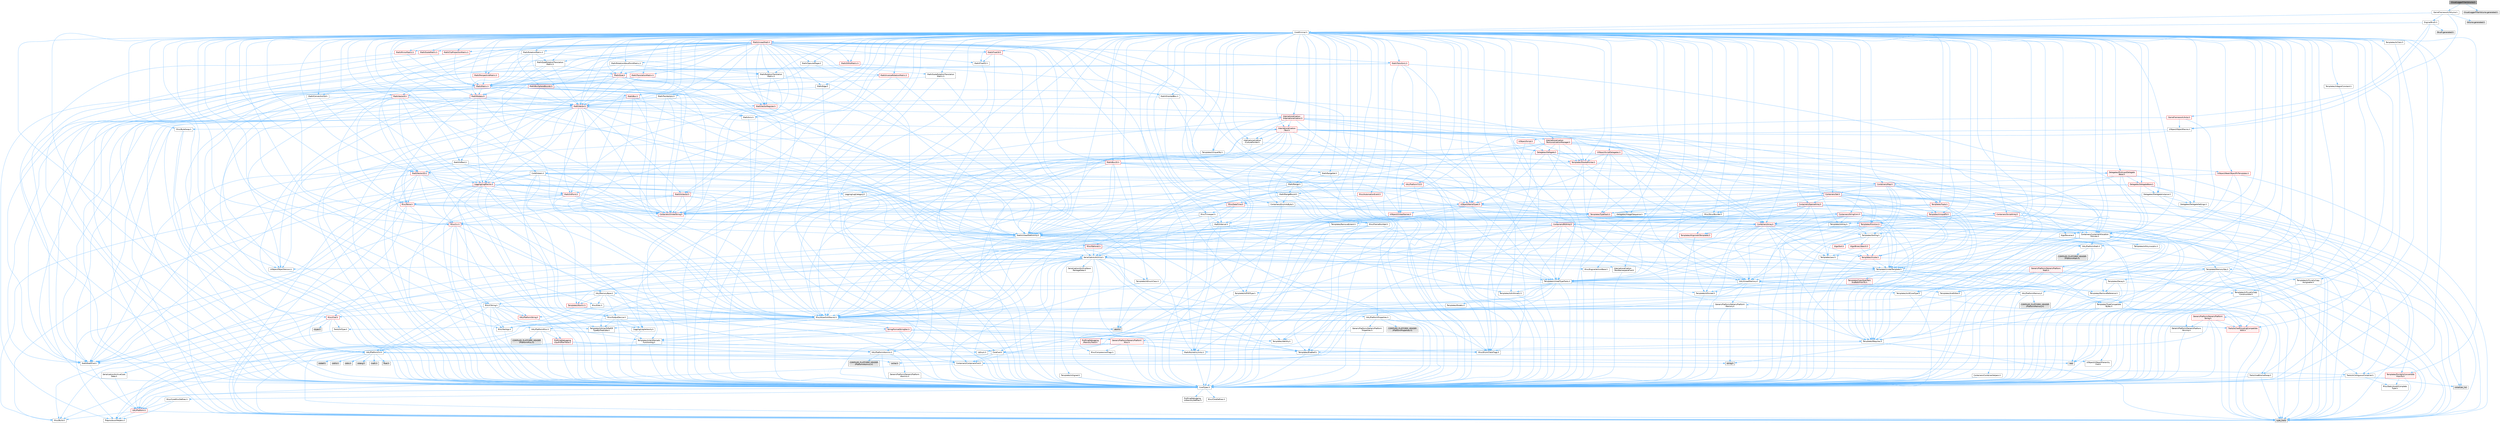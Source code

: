 digraph "VisualLoggerFilterVolume.h"
{
 // INTERACTIVE_SVG=YES
 // LATEX_PDF_SIZE
  bgcolor="transparent";
  edge [fontname=Helvetica,fontsize=10,labelfontname=Helvetica,labelfontsize=10];
  node [fontname=Helvetica,fontsize=10,shape=box,height=0.2,width=0.4];
  Node1 [id="Node000001",label="VisualLoggerFilterVolume.h",height=0.2,width=0.4,color="gray40", fillcolor="grey60", style="filled", fontcolor="black",tooltip=" "];
  Node1 -> Node2 [id="edge1_Node000001_Node000002",color="steelblue1",style="solid",tooltip=" "];
  Node2 [id="Node000002",label="GameFramework/Volume.h",height=0.2,width=0.4,color="grey40", fillcolor="white", style="filled",URL="$d1/dbd/Volume_8h.html",tooltip=" "];
  Node2 -> Node3 [id="edge2_Node000002_Node000003",color="steelblue1",style="solid",tooltip=" "];
  Node3 [id="Node000003",label="CoreMinimal.h",height=0.2,width=0.4,color="grey40", fillcolor="white", style="filled",URL="$d7/d67/CoreMinimal_8h.html",tooltip=" "];
  Node3 -> Node4 [id="edge3_Node000003_Node000004",color="steelblue1",style="solid",tooltip=" "];
  Node4 [id="Node000004",label="CoreTypes.h",height=0.2,width=0.4,color="grey40", fillcolor="white", style="filled",URL="$dc/dec/CoreTypes_8h.html",tooltip=" "];
  Node4 -> Node5 [id="edge4_Node000004_Node000005",color="steelblue1",style="solid",tooltip=" "];
  Node5 [id="Node000005",label="HAL/Platform.h",height=0.2,width=0.4,color="red", fillcolor="#FFF0F0", style="filled",URL="$d9/dd0/Platform_8h.html",tooltip=" "];
  Node5 -> Node6 [id="edge5_Node000005_Node000006",color="steelblue1",style="solid",tooltip=" "];
  Node6 [id="Node000006",label="Misc/Build.h",height=0.2,width=0.4,color="grey40", fillcolor="white", style="filled",URL="$d3/dbb/Build_8h.html",tooltip=" "];
  Node5 -> Node8 [id="edge6_Node000005_Node000008",color="steelblue1",style="solid",tooltip=" "];
  Node8 [id="Node000008",label="type_traits",height=0.2,width=0.4,color="grey60", fillcolor="#E0E0E0", style="filled",tooltip=" "];
  Node5 -> Node9 [id="edge7_Node000005_Node000009",color="steelblue1",style="solid",tooltip=" "];
  Node9 [id="Node000009",label="PreprocessorHelpers.h",height=0.2,width=0.4,color="grey40", fillcolor="white", style="filled",URL="$db/ddb/PreprocessorHelpers_8h.html",tooltip=" "];
  Node4 -> Node15 [id="edge8_Node000004_Node000015",color="steelblue1",style="solid",tooltip=" "];
  Node15 [id="Node000015",label="ProfilingDebugging\l/UMemoryDefines.h",height=0.2,width=0.4,color="grey40", fillcolor="white", style="filled",URL="$d2/da2/UMemoryDefines_8h.html",tooltip=" "];
  Node4 -> Node16 [id="edge9_Node000004_Node000016",color="steelblue1",style="solid",tooltip=" "];
  Node16 [id="Node000016",label="Misc/CoreMiscDefines.h",height=0.2,width=0.4,color="grey40", fillcolor="white", style="filled",URL="$da/d38/CoreMiscDefines_8h.html",tooltip=" "];
  Node16 -> Node5 [id="edge10_Node000016_Node000005",color="steelblue1",style="solid",tooltip=" "];
  Node16 -> Node9 [id="edge11_Node000016_Node000009",color="steelblue1",style="solid",tooltip=" "];
  Node4 -> Node17 [id="edge12_Node000004_Node000017",color="steelblue1",style="solid",tooltip=" "];
  Node17 [id="Node000017",label="Misc/CoreDefines.h",height=0.2,width=0.4,color="grey40", fillcolor="white", style="filled",URL="$d3/dd2/CoreDefines_8h.html",tooltip=" "];
  Node3 -> Node18 [id="edge13_Node000003_Node000018",color="steelblue1",style="solid",tooltip=" "];
  Node18 [id="Node000018",label="CoreFwd.h",height=0.2,width=0.4,color="grey40", fillcolor="white", style="filled",URL="$d1/d1e/CoreFwd_8h.html",tooltip=" "];
  Node18 -> Node4 [id="edge14_Node000018_Node000004",color="steelblue1",style="solid",tooltip=" "];
  Node18 -> Node19 [id="edge15_Node000018_Node000019",color="steelblue1",style="solid",tooltip=" "];
  Node19 [id="Node000019",label="Containers/ContainersFwd.h",height=0.2,width=0.4,color="grey40", fillcolor="white", style="filled",URL="$d4/d0a/ContainersFwd_8h.html",tooltip=" "];
  Node19 -> Node5 [id="edge16_Node000019_Node000005",color="steelblue1",style="solid",tooltip=" "];
  Node19 -> Node4 [id="edge17_Node000019_Node000004",color="steelblue1",style="solid",tooltip=" "];
  Node19 -> Node20 [id="edge18_Node000019_Node000020",color="steelblue1",style="solid",tooltip=" "];
  Node20 [id="Node000020",label="Traits/IsContiguousContainer.h",height=0.2,width=0.4,color="grey40", fillcolor="white", style="filled",URL="$d5/d3c/IsContiguousContainer_8h.html",tooltip=" "];
  Node20 -> Node4 [id="edge19_Node000020_Node000004",color="steelblue1",style="solid",tooltip=" "];
  Node20 -> Node21 [id="edge20_Node000020_Node000021",color="steelblue1",style="solid",tooltip=" "];
  Node21 [id="Node000021",label="Misc/StaticAssertComplete\lType.h",height=0.2,width=0.4,color="grey40", fillcolor="white", style="filled",URL="$d5/d4e/StaticAssertCompleteType_8h.html",tooltip=" "];
  Node20 -> Node22 [id="edge21_Node000020_Node000022",color="steelblue1",style="solid",tooltip=" "];
  Node22 [id="Node000022",label="initializer_list",height=0.2,width=0.4,color="grey60", fillcolor="#E0E0E0", style="filled",tooltip=" "];
  Node18 -> Node23 [id="edge22_Node000018_Node000023",color="steelblue1",style="solid",tooltip=" "];
  Node23 [id="Node000023",label="Math/MathFwd.h",height=0.2,width=0.4,color="grey40", fillcolor="white", style="filled",URL="$d2/d10/MathFwd_8h.html",tooltip=" "];
  Node23 -> Node5 [id="edge23_Node000023_Node000005",color="steelblue1",style="solid",tooltip=" "];
  Node18 -> Node24 [id="edge24_Node000018_Node000024",color="steelblue1",style="solid",tooltip=" "];
  Node24 [id="Node000024",label="UObject/UObjectHierarchy\lFwd.h",height=0.2,width=0.4,color="grey40", fillcolor="white", style="filled",URL="$d3/d13/UObjectHierarchyFwd_8h.html",tooltip=" "];
  Node3 -> Node24 [id="edge25_Node000003_Node000024",color="steelblue1",style="solid",tooltip=" "];
  Node3 -> Node19 [id="edge26_Node000003_Node000019",color="steelblue1",style="solid",tooltip=" "];
  Node3 -> Node25 [id="edge27_Node000003_Node000025",color="steelblue1",style="solid",tooltip=" "];
  Node25 [id="Node000025",label="Misc/VarArgs.h",height=0.2,width=0.4,color="grey40", fillcolor="white", style="filled",URL="$d5/d6f/VarArgs_8h.html",tooltip=" "];
  Node25 -> Node4 [id="edge28_Node000025_Node000004",color="steelblue1",style="solid",tooltip=" "];
  Node3 -> Node26 [id="edge29_Node000003_Node000026",color="steelblue1",style="solid",tooltip=" "];
  Node26 [id="Node000026",label="Logging/LogVerbosity.h",height=0.2,width=0.4,color="grey40", fillcolor="white", style="filled",URL="$d2/d8f/LogVerbosity_8h.html",tooltip=" "];
  Node26 -> Node4 [id="edge30_Node000026_Node000004",color="steelblue1",style="solid",tooltip=" "];
  Node3 -> Node27 [id="edge31_Node000003_Node000027",color="steelblue1",style="solid",tooltip=" "];
  Node27 [id="Node000027",label="Misc/OutputDevice.h",height=0.2,width=0.4,color="grey40", fillcolor="white", style="filled",URL="$d7/d32/OutputDevice_8h.html",tooltip=" "];
  Node27 -> Node18 [id="edge32_Node000027_Node000018",color="steelblue1",style="solid",tooltip=" "];
  Node27 -> Node4 [id="edge33_Node000027_Node000004",color="steelblue1",style="solid",tooltip=" "];
  Node27 -> Node26 [id="edge34_Node000027_Node000026",color="steelblue1",style="solid",tooltip=" "];
  Node27 -> Node25 [id="edge35_Node000027_Node000025",color="steelblue1",style="solid",tooltip=" "];
  Node27 -> Node28 [id="edge36_Node000027_Node000028",color="steelblue1",style="solid",tooltip=" "];
  Node28 [id="Node000028",label="Templates/IsArrayOrRefOf\lTypeByPredicate.h",height=0.2,width=0.4,color="grey40", fillcolor="white", style="filled",URL="$d6/da1/IsArrayOrRefOfTypeByPredicate_8h.html",tooltip=" "];
  Node28 -> Node4 [id="edge37_Node000028_Node000004",color="steelblue1",style="solid",tooltip=" "];
  Node27 -> Node29 [id="edge38_Node000027_Node000029",color="steelblue1",style="solid",tooltip=" "];
  Node29 [id="Node000029",label="Templates/IsValidVariadic\lFunctionArg.h",height=0.2,width=0.4,color="grey40", fillcolor="white", style="filled",URL="$d0/dc8/IsValidVariadicFunctionArg_8h.html",tooltip=" "];
  Node29 -> Node4 [id="edge39_Node000029_Node000004",color="steelblue1",style="solid",tooltip=" "];
  Node29 -> Node30 [id="edge40_Node000029_Node000030",color="steelblue1",style="solid",tooltip=" "];
  Node30 [id="Node000030",label="IsEnum.h",height=0.2,width=0.4,color="grey40", fillcolor="white", style="filled",URL="$d4/de5/IsEnum_8h.html",tooltip=" "];
  Node29 -> Node8 [id="edge41_Node000029_Node000008",color="steelblue1",style="solid",tooltip=" "];
  Node27 -> Node31 [id="edge42_Node000027_Node000031",color="steelblue1",style="solid",tooltip=" "];
  Node31 [id="Node000031",label="Traits/IsCharEncodingCompatible\lWith.h",height=0.2,width=0.4,color="red", fillcolor="#FFF0F0", style="filled",URL="$df/dd1/IsCharEncodingCompatibleWith_8h.html",tooltip=" "];
  Node31 -> Node8 [id="edge43_Node000031_Node000008",color="steelblue1",style="solid",tooltip=" "];
  Node3 -> Node33 [id="edge44_Node000003_Node000033",color="steelblue1",style="solid",tooltip=" "];
  Node33 [id="Node000033",label="HAL/PlatformCrt.h",height=0.2,width=0.4,color="grey40", fillcolor="white", style="filled",URL="$d8/d75/PlatformCrt_8h.html",tooltip=" "];
  Node33 -> Node34 [id="edge45_Node000033_Node000034",color="steelblue1",style="solid",tooltip=" "];
  Node34 [id="Node000034",label="new",height=0.2,width=0.4,color="grey60", fillcolor="#E0E0E0", style="filled",tooltip=" "];
  Node33 -> Node35 [id="edge46_Node000033_Node000035",color="steelblue1",style="solid",tooltip=" "];
  Node35 [id="Node000035",label="wchar.h",height=0.2,width=0.4,color="grey60", fillcolor="#E0E0E0", style="filled",tooltip=" "];
  Node33 -> Node36 [id="edge47_Node000033_Node000036",color="steelblue1",style="solid",tooltip=" "];
  Node36 [id="Node000036",label="stddef.h",height=0.2,width=0.4,color="grey60", fillcolor="#E0E0E0", style="filled",tooltip=" "];
  Node33 -> Node37 [id="edge48_Node000033_Node000037",color="steelblue1",style="solid",tooltip=" "];
  Node37 [id="Node000037",label="stdlib.h",height=0.2,width=0.4,color="grey60", fillcolor="#E0E0E0", style="filled",tooltip=" "];
  Node33 -> Node38 [id="edge49_Node000033_Node000038",color="steelblue1",style="solid",tooltip=" "];
  Node38 [id="Node000038",label="stdio.h",height=0.2,width=0.4,color="grey60", fillcolor="#E0E0E0", style="filled",tooltip=" "];
  Node33 -> Node39 [id="edge50_Node000033_Node000039",color="steelblue1",style="solid",tooltip=" "];
  Node39 [id="Node000039",label="stdarg.h",height=0.2,width=0.4,color="grey60", fillcolor="#E0E0E0", style="filled",tooltip=" "];
  Node33 -> Node40 [id="edge51_Node000033_Node000040",color="steelblue1",style="solid",tooltip=" "];
  Node40 [id="Node000040",label="math.h",height=0.2,width=0.4,color="grey60", fillcolor="#E0E0E0", style="filled",tooltip=" "];
  Node33 -> Node41 [id="edge52_Node000033_Node000041",color="steelblue1",style="solid",tooltip=" "];
  Node41 [id="Node000041",label="float.h",height=0.2,width=0.4,color="grey60", fillcolor="#E0E0E0", style="filled",tooltip=" "];
  Node33 -> Node42 [id="edge53_Node000033_Node000042",color="steelblue1",style="solid",tooltip=" "];
  Node42 [id="Node000042",label="string.h",height=0.2,width=0.4,color="grey60", fillcolor="#E0E0E0", style="filled",tooltip=" "];
  Node3 -> Node43 [id="edge54_Node000003_Node000043",color="steelblue1",style="solid",tooltip=" "];
  Node43 [id="Node000043",label="HAL/PlatformMisc.h",height=0.2,width=0.4,color="grey40", fillcolor="white", style="filled",URL="$d0/df5/PlatformMisc_8h.html",tooltip=" "];
  Node43 -> Node4 [id="edge55_Node000043_Node000004",color="steelblue1",style="solid",tooltip=" "];
  Node43 -> Node44 [id="edge56_Node000043_Node000044",color="steelblue1",style="solid",tooltip=" "];
  Node44 [id="Node000044",label="GenericPlatform/GenericPlatform\lMisc.h",height=0.2,width=0.4,color="red", fillcolor="#FFF0F0", style="filled",URL="$db/d9a/GenericPlatformMisc_8h.html",tooltip=" "];
  Node44 -> Node18 [id="edge57_Node000044_Node000018",color="steelblue1",style="solid",tooltip=" "];
  Node44 -> Node4 [id="edge58_Node000044_Node000004",color="steelblue1",style="solid",tooltip=" "];
  Node44 -> Node33 [id="edge59_Node000044_Node000033",color="steelblue1",style="solid",tooltip=" "];
  Node44 -> Node48 [id="edge60_Node000044_Node000048",color="steelblue1",style="solid",tooltip=" "];
  Node48 [id="Node000048",label="Math/NumericLimits.h",height=0.2,width=0.4,color="grey40", fillcolor="white", style="filled",URL="$df/d1b/NumericLimits_8h.html",tooltip=" "];
  Node48 -> Node4 [id="edge61_Node000048_Node000004",color="steelblue1",style="solid",tooltip=" "];
  Node44 -> Node49 [id="edge62_Node000044_Node000049",color="steelblue1",style="solid",tooltip=" "];
  Node49 [id="Node000049",label="Misc/CompressionFlags.h",height=0.2,width=0.4,color="grey40", fillcolor="white", style="filled",URL="$d9/d76/CompressionFlags_8h.html",tooltip=" "];
  Node44 -> Node50 [id="edge63_Node000044_Node000050",color="steelblue1",style="solid",tooltip=" "];
  Node50 [id="Node000050",label="Misc/EnumClassFlags.h",height=0.2,width=0.4,color="grey40", fillcolor="white", style="filled",URL="$d8/de7/EnumClassFlags_8h.html",tooltip=" "];
  Node43 -> Node53 [id="edge64_Node000043_Node000053",color="steelblue1",style="solid",tooltip=" "];
  Node53 [id="Node000053",label="COMPILED_PLATFORM_HEADER\l(PlatformMisc.h)",height=0.2,width=0.4,color="grey60", fillcolor="#E0E0E0", style="filled",tooltip=" "];
  Node43 -> Node54 [id="edge65_Node000043_Node000054",color="steelblue1",style="solid",tooltip=" "];
  Node54 [id="Node000054",label="ProfilingDebugging\l/CpuProfilerTrace.h",height=0.2,width=0.4,color="red", fillcolor="#FFF0F0", style="filled",URL="$da/dcb/CpuProfilerTrace_8h.html",tooltip=" "];
  Node54 -> Node4 [id="edge66_Node000054_Node000004",color="steelblue1",style="solid",tooltip=" "];
  Node54 -> Node19 [id="edge67_Node000054_Node000019",color="steelblue1",style="solid",tooltip=" "];
  Node54 -> Node55 [id="edge68_Node000054_Node000055",color="steelblue1",style="solid",tooltip=" "];
  Node55 [id="Node000055",label="HAL/PlatformAtomics.h",height=0.2,width=0.4,color="grey40", fillcolor="white", style="filled",URL="$d3/d36/PlatformAtomics_8h.html",tooltip=" "];
  Node55 -> Node4 [id="edge69_Node000055_Node000004",color="steelblue1",style="solid",tooltip=" "];
  Node55 -> Node56 [id="edge70_Node000055_Node000056",color="steelblue1",style="solid",tooltip=" "];
  Node56 [id="Node000056",label="GenericPlatform/GenericPlatform\lAtomics.h",height=0.2,width=0.4,color="grey40", fillcolor="white", style="filled",URL="$da/d72/GenericPlatformAtomics_8h.html",tooltip=" "];
  Node56 -> Node4 [id="edge71_Node000056_Node000004",color="steelblue1",style="solid",tooltip=" "];
  Node55 -> Node57 [id="edge72_Node000055_Node000057",color="steelblue1",style="solid",tooltip=" "];
  Node57 [id="Node000057",label="COMPILED_PLATFORM_HEADER\l(PlatformAtomics.h)",height=0.2,width=0.4,color="grey60", fillcolor="#E0E0E0", style="filled",tooltip=" "];
  Node54 -> Node9 [id="edge73_Node000054_Node000009",color="steelblue1",style="solid",tooltip=" "];
  Node54 -> Node6 [id="edge74_Node000054_Node000006",color="steelblue1",style="solid",tooltip=" "];
  Node3 -> Node62 [id="edge75_Node000003_Node000062",color="steelblue1",style="solid",tooltip=" "];
  Node62 [id="Node000062",label="Misc/AssertionMacros.h",height=0.2,width=0.4,color="grey40", fillcolor="white", style="filled",URL="$d0/dfa/AssertionMacros_8h.html",tooltip=" "];
  Node62 -> Node4 [id="edge76_Node000062_Node000004",color="steelblue1",style="solid",tooltip=" "];
  Node62 -> Node5 [id="edge77_Node000062_Node000005",color="steelblue1",style="solid",tooltip=" "];
  Node62 -> Node43 [id="edge78_Node000062_Node000043",color="steelblue1",style="solid",tooltip=" "];
  Node62 -> Node9 [id="edge79_Node000062_Node000009",color="steelblue1",style="solid",tooltip=" "];
  Node62 -> Node63 [id="edge80_Node000062_Node000063",color="steelblue1",style="solid",tooltip=" "];
  Node63 [id="Node000063",label="Templates/EnableIf.h",height=0.2,width=0.4,color="grey40", fillcolor="white", style="filled",URL="$d7/d60/EnableIf_8h.html",tooltip=" "];
  Node63 -> Node4 [id="edge81_Node000063_Node000004",color="steelblue1",style="solid",tooltip=" "];
  Node62 -> Node28 [id="edge82_Node000062_Node000028",color="steelblue1",style="solid",tooltip=" "];
  Node62 -> Node29 [id="edge83_Node000062_Node000029",color="steelblue1",style="solid",tooltip=" "];
  Node62 -> Node31 [id="edge84_Node000062_Node000031",color="steelblue1",style="solid",tooltip=" "];
  Node62 -> Node25 [id="edge85_Node000062_Node000025",color="steelblue1",style="solid",tooltip=" "];
  Node62 -> Node64 [id="edge86_Node000062_Node000064",color="steelblue1",style="solid",tooltip=" "];
  Node64 [id="Node000064",label="String/FormatStringSan.h",height=0.2,width=0.4,color="red", fillcolor="#FFF0F0", style="filled",URL="$d3/d8b/FormatStringSan_8h.html",tooltip=" "];
  Node64 -> Node8 [id="edge87_Node000064_Node000008",color="steelblue1",style="solid",tooltip=" "];
  Node64 -> Node4 [id="edge88_Node000064_Node000004",color="steelblue1",style="solid",tooltip=" "];
  Node64 -> Node65 [id="edge89_Node000064_Node000065",color="steelblue1",style="solid",tooltip=" "];
  Node65 [id="Node000065",label="Templates/Requires.h",height=0.2,width=0.4,color="grey40", fillcolor="white", style="filled",URL="$dc/d96/Requires_8h.html",tooltip=" "];
  Node65 -> Node63 [id="edge90_Node000065_Node000063",color="steelblue1",style="solid",tooltip=" "];
  Node65 -> Node8 [id="edge91_Node000065_Node000008",color="steelblue1",style="solid",tooltip=" "];
  Node64 -> Node66 [id="edge92_Node000064_Node000066",color="steelblue1",style="solid",tooltip=" "];
  Node66 [id="Node000066",label="Templates/Identity.h",height=0.2,width=0.4,color="grey40", fillcolor="white", style="filled",URL="$d0/dd5/Identity_8h.html",tooltip=" "];
  Node64 -> Node29 [id="edge93_Node000064_Node000029",color="steelblue1",style="solid",tooltip=" "];
  Node64 -> Node19 [id="edge94_Node000064_Node000019",color="steelblue1",style="solid",tooltip=" "];
  Node62 -> Node70 [id="edge95_Node000062_Node000070",color="steelblue1",style="solid",tooltip=" "];
  Node70 [id="Node000070",label="atomic",height=0.2,width=0.4,color="grey60", fillcolor="#E0E0E0", style="filled",tooltip=" "];
  Node3 -> Node71 [id="edge96_Node000003_Node000071",color="steelblue1",style="solid",tooltip=" "];
  Node71 [id="Node000071",label="Templates/IsPointer.h",height=0.2,width=0.4,color="grey40", fillcolor="white", style="filled",URL="$d7/d05/IsPointer_8h.html",tooltip=" "];
  Node71 -> Node4 [id="edge97_Node000071_Node000004",color="steelblue1",style="solid",tooltip=" "];
  Node3 -> Node72 [id="edge98_Node000003_Node000072",color="steelblue1",style="solid",tooltip=" "];
  Node72 [id="Node000072",label="HAL/PlatformMemory.h",height=0.2,width=0.4,color="grey40", fillcolor="white", style="filled",URL="$de/d68/PlatformMemory_8h.html",tooltip=" "];
  Node72 -> Node4 [id="edge99_Node000072_Node000004",color="steelblue1",style="solid",tooltip=" "];
  Node72 -> Node73 [id="edge100_Node000072_Node000073",color="steelblue1",style="solid",tooltip=" "];
  Node73 [id="Node000073",label="GenericPlatform/GenericPlatform\lMemory.h",height=0.2,width=0.4,color="grey40", fillcolor="white", style="filled",URL="$dd/d22/GenericPlatformMemory_8h.html",tooltip=" "];
  Node73 -> Node18 [id="edge101_Node000073_Node000018",color="steelblue1",style="solid",tooltip=" "];
  Node73 -> Node4 [id="edge102_Node000073_Node000004",color="steelblue1",style="solid",tooltip=" "];
  Node73 -> Node74 [id="edge103_Node000073_Node000074",color="steelblue1",style="solid",tooltip=" "];
  Node74 [id="Node000074",label="HAL/PlatformString.h",height=0.2,width=0.4,color="red", fillcolor="#FFF0F0", style="filled",URL="$db/db5/PlatformString_8h.html",tooltip=" "];
  Node74 -> Node4 [id="edge104_Node000074_Node000004",color="steelblue1",style="solid",tooltip=" "];
  Node73 -> Node42 [id="edge105_Node000073_Node000042",color="steelblue1",style="solid",tooltip=" "];
  Node73 -> Node35 [id="edge106_Node000073_Node000035",color="steelblue1",style="solid",tooltip=" "];
  Node72 -> Node76 [id="edge107_Node000072_Node000076",color="steelblue1",style="solid",tooltip=" "];
  Node76 [id="Node000076",label="COMPILED_PLATFORM_HEADER\l(PlatformMemory.h)",height=0.2,width=0.4,color="grey60", fillcolor="#E0E0E0", style="filled",tooltip=" "];
  Node3 -> Node55 [id="edge108_Node000003_Node000055",color="steelblue1",style="solid",tooltip=" "];
  Node3 -> Node77 [id="edge109_Node000003_Node000077",color="steelblue1",style="solid",tooltip=" "];
  Node77 [id="Node000077",label="Misc/Exec.h",height=0.2,width=0.4,color="grey40", fillcolor="white", style="filled",URL="$de/ddb/Exec_8h.html",tooltip=" "];
  Node77 -> Node4 [id="edge110_Node000077_Node000004",color="steelblue1",style="solid",tooltip=" "];
  Node77 -> Node62 [id="edge111_Node000077_Node000062",color="steelblue1",style="solid",tooltip=" "];
  Node3 -> Node78 [id="edge112_Node000003_Node000078",color="steelblue1",style="solid",tooltip=" "];
  Node78 [id="Node000078",label="HAL/MemoryBase.h",height=0.2,width=0.4,color="grey40", fillcolor="white", style="filled",URL="$d6/d9f/MemoryBase_8h.html",tooltip=" "];
  Node78 -> Node4 [id="edge113_Node000078_Node000004",color="steelblue1",style="solid",tooltip=" "];
  Node78 -> Node55 [id="edge114_Node000078_Node000055",color="steelblue1",style="solid",tooltip=" "];
  Node78 -> Node33 [id="edge115_Node000078_Node000033",color="steelblue1",style="solid",tooltip=" "];
  Node78 -> Node77 [id="edge116_Node000078_Node000077",color="steelblue1",style="solid",tooltip=" "];
  Node78 -> Node27 [id="edge117_Node000078_Node000027",color="steelblue1",style="solid",tooltip=" "];
  Node78 -> Node79 [id="edge118_Node000078_Node000079",color="steelblue1",style="solid",tooltip=" "];
  Node79 [id="Node000079",label="Templates/Atomic.h",height=0.2,width=0.4,color="red", fillcolor="#FFF0F0", style="filled",URL="$d3/d91/Atomic_8h.html",tooltip=" "];
  Node79 -> Node87 [id="edge119_Node000079_Node000087",color="steelblue1",style="solid",tooltip=" "];
  Node87 [id="Node000087",label="Traits/IntType.h",height=0.2,width=0.4,color="grey40", fillcolor="white", style="filled",URL="$d7/deb/IntType_8h.html",tooltip=" "];
  Node87 -> Node5 [id="edge120_Node000087_Node000005",color="steelblue1",style="solid",tooltip=" "];
  Node79 -> Node70 [id="edge121_Node000079_Node000070",color="steelblue1",style="solid",tooltip=" "];
  Node3 -> Node88 [id="edge122_Node000003_Node000088",color="steelblue1",style="solid",tooltip=" "];
  Node88 [id="Node000088",label="HAL/UnrealMemory.h",height=0.2,width=0.4,color="grey40", fillcolor="white", style="filled",URL="$d9/d96/UnrealMemory_8h.html",tooltip=" "];
  Node88 -> Node4 [id="edge123_Node000088_Node000004",color="steelblue1",style="solid",tooltip=" "];
  Node88 -> Node73 [id="edge124_Node000088_Node000073",color="steelblue1",style="solid",tooltip=" "];
  Node88 -> Node78 [id="edge125_Node000088_Node000078",color="steelblue1",style="solid",tooltip=" "];
  Node88 -> Node72 [id="edge126_Node000088_Node000072",color="steelblue1",style="solid",tooltip=" "];
  Node88 -> Node89 [id="edge127_Node000088_Node000089",color="steelblue1",style="solid",tooltip=" "];
  Node89 [id="Node000089",label="ProfilingDebugging\l/MemoryTrace.h",height=0.2,width=0.4,color="red", fillcolor="#FFF0F0", style="filled",URL="$da/dd7/MemoryTrace_8h.html",tooltip=" "];
  Node89 -> Node5 [id="edge128_Node000089_Node000005",color="steelblue1",style="solid",tooltip=" "];
  Node89 -> Node50 [id="edge129_Node000089_Node000050",color="steelblue1",style="solid",tooltip=" "];
  Node88 -> Node71 [id="edge130_Node000088_Node000071",color="steelblue1",style="solid",tooltip=" "];
  Node3 -> Node90 [id="edge131_Node000003_Node000090",color="steelblue1",style="solid",tooltip=" "];
  Node90 [id="Node000090",label="Templates/IsArithmetic.h",height=0.2,width=0.4,color="grey40", fillcolor="white", style="filled",URL="$d2/d5d/IsArithmetic_8h.html",tooltip=" "];
  Node90 -> Node4 [id="edge132_Node000090_Node000004",color="steelblue1",style="solid",tooltip=" "];
  Node3 -> Node84 [id="edge133_Node000003_Node000084",color="steelblue1",style="solid",tooltip=" "];
  Node84 [id="Node000084",label="Templates/AndOrNot.h",height=0.2,width=0.4,color="grey40", fillcolor="white", style="filled",URL="$db/d0a/AndOrNot_8h.html",tooltip=" "];
  Node84 -> Node4 [id="edge134_Node000084_Node000004",color="steelblue1",style="solid",tooltip=" "];
  Node3 -> Node91 [id="edge135_Node000003_Node000091",color="steelblue1",style="solid",tooltip=" "];
  Node91 [id="Node000091",label="Templates/IsPODType.h",height=0.2,width=0.4,color="grey40", fillcolor="white", style="filled",URL="$d7/db1/IsPODType_8h.html",tooltip=" "];
  Node91 -> Node4 [id="edge136_Node000091_Node000004",color="steelblue1",style="solid",tooltip=" "];
  Node3 -> Node92 [id="edge137_Node000003_Node000092",color="steelblue1",style="solid",tooltip=" "];
  Node92 [id="Node000092",label="Templates/IsUECoreType.h",height=0.2,width=0.4,color="grey40", fillcolor="white", style="filled",URL="$d1/db8/IsUECoreType_8h.html",tooltip=" "];
  Node92 -> Node4 [id="edge138_Node000092_Node000004",color="steelblue1",style="solid",tooltip=" "];
  Node92 -> Node8 [id="edge139_Node000092_Node000008",color="steelblue1",style="solid",tooltip=" "];
  Node3 -> Node85 [id="edge140_Node000003_Node000085",color="steelblue1",style="solid",tooltip=" "];
  Node85 [id="Node000085",label="Templates/IsTriviallyCopy\lConstructible.h",height=0.2,width=0.4,color="grey40", fillcolor="white", style="filled",URL="$d3/d78/IsTriviallyCopyConstructible_8h.html",tooltip=" "];
  Node85 -> Node4 [id="edge141_Node000085_Node000004",color="steelblue1",style="solid",tooltip=" "];
  Node85 -> Node8 [id="edge142_Node000085_Node000008",color="steelblue1",style="solid",tooltip=" "];
  Node3 -> Node93 [id="edge143_Node000003_Node000093",color="steelblue1",style="solid",tooltip=" "];
  Node93 [id="Node000093",label="Templates/UnrealTypeTraits.h",height=0.2,width=0.4,color="grey40", fillcolor="white", style="filled",URL="$d2/d2d/UnrealTypeTraits_8h.html",tooltip=" "];
  Node93 -> Node4 [id="edge144_Node000093_Node000004",color="steelblue1",style="solid",tooltip=" "];
  Node93 -> Node71 [id="edge145_Node000093_Node000071",color="steelblue1",style="solid",tooltip=" "];
  Node93 -> Node62 [id="edge146_Node000093_Node000062",color="steelblue1",style="solid",tooltip=" "];
  Node93 -> Node84 [id="edge147_Node000093_Node000084",color="steelblue1",style="solid",tooltip=" "];
  Node93 -> Node63 [id="edge148_Node000093_Node000063",color="steelblue1",style="solid",tooltip=" "];
  Node93 -> Node90 [id="edge149_Node000093_Node000090",color="steelblue1",style="solid",tooltip=" "];
  Node93 -> Node30 [id="edge150_Node000093_Node000030",color="steelblue1",style="solid",tooltip=" "];
  Node93 -> Node94 [id="edge151_Node000093_Node000094",color="steelblue1",style="solid",tooltip=" "];
  Node94 [id="Node000094",label="Templates/Models.h",height=0.2,width=0.4,color="grey40", fillcolor="white", style="filled",URL="$d3/d0c/Models_8h.html",tooltip=" "];
  Node94 -> Node66 [id="edge152_Node000094_Node000066",color="steelblue1",style="solid",tooltip=" "];
  Node93 -> Node91 [id="edge153_Node000093_Node000091",color="steelblue1",style="solid",tooltip=" "];
  Node93 -> Node92 [id="edge154_Node000093_Node000092",color="steelblue1",style="solid",tooltip=" "];
  Node93 -> Node85 [id="edge155_Node000093_Node000085",color="steelblue1",style="solid",tooltip=" "];
  Node3 -> Node63 [id="edge156_Node000003_Node000063",color="steelblue1",style="solid",tooltip=" "];
  Node3 -> Node95 [id="edge157_Node000003_Node000095",color="steelblue1",style="solid",tooltip=" "];
  Node95 [id="Node000095",label="Templates/RemoveReference.h",height=0.2,width=0.4,color="grey40", fillcolor="white", style="filled",URL="$da/dbe/RemoveReference_8h.html",tooltip=" "];
  Node95 -> Node4 [id="edge158_Node000095_Node000004",color="steelblue1",style="solid",tooltip=" "];
  Node3 -> Node96 [id="edge159_Node000003_Node000096",color="steelblue1",style="solid",tooltip=" "];
  Node96 [id="Node000096",label="Templates/IntegralConstant.h",height=0.2,width=0.4,color="grey40", fillcolor="white", style="filled",URL="$db/d1b/IntegralConstant_8h.html",tooltip=" "];
  Node96 -> Node4 [id="edge160_Node000096_Node000004",color="steelblue1",style="solid",tooltip=" "];
  Node3 -> Node97 [id="edge161_Node000003_Node000097",color="steelblue1",style="solid",tooltip=" "];
  Node97 [id="Node000097",label="Templates/IsClass.h",height=0.2,width=0.4,color="grey40", fillcolor="white", style="filled",URL="$db/dcb/IsClass_8h.html",tooltip=" "];
  Node97 -> Node4 [id="edge162_Node000097_Node000004",color="steelblue1",style="solid",tooltip=" "];
  Node3 -> Node98 [id="edge163_Node000003_Node000098",color="steelblue1",style="solid",tooltip=" "];
  Node98 [id="Node000098",label="Templates/TypeCompatible\lBytes.h",height=0.2,width=0.4,color="grey40", fillcolor="white", style="filled",URL="$df/d0a/TypeCompatibleBytes_8h.html",tooltip=" "];
  Node98 -> Node4 [id="edge164_Node000098_Node000004",color="steelblue1",style="solid",tooltip=" "];
  Node98 -> Node42 [id="edge165_Node000098_Node000042",color="steelblue1",style="solid",tooltip=" "];
  Node98 -> Node34 [id="edge166_Node000098_Node000034",color="steelblue1",style="solid",tooltip=" "];
  Node98 -> Node8 [id="edge167_Node000098_Node000008",color="steelblue1",style="solid",tooltip=" "];
  Node3 -> Node20 [id="edge168_Node000003_Node000020",color="steelblue1",style="solid",tooltip=" "];
  Node3 -> Node99 [id="edge169_Node000003_Node000099",color="steelblue1",style="solid",tooltip=" "];
  Node99 [id="Node000099",label="Templates/UnrealTemplate.h",height=0.2,width=0.4,color="grey40", fillcolor="white", style="filled",URL="$d4/d24/UnrealTemplate_8h.html",tooltip=" "];
  Node99 -> Node4 [id="edge170_Node000099_Node000004",color="steelblue1",style="solid",tooltip=" "];
  Node99 -> Node71 [id="edge171_Node000099_Node000071",color="steelblue1",style="solid",tooltip=" "];
  Node99 -> Node88 [id="edge172_Node000099_Node000088",color="steelblue1",style="solid",tooltip=" "];
  Node99 -> Node100 [id="edge173_Node000099_Node000100",color="steelblue1",style="solid",tooltip=" "];
  Node100 [id="Node000100",label="Templates/CopyQualifiers\lAndRefsFromTo.h",height=0.2,width=0.4,color="red", fillcolor="#FFF0F0", style="filled",URL="$d3/db3/CopyQualifiersAndRefsFromTo_8h.html",tooltip=" "];
  Node99 -> Node93 [id="edge174_Node000099_Node000093",color="steelblue1",style="solid",tooltip=" "];
  Node99 -> Node95 [id="edge175_Node000099_Node000095",color="steelblue1",style="solid",tooltip=" "];
  Node99 -> Node65 [id="edge176_Node000099_Node000065",color="steelblue1",style="solid",tooltip=" "];
  Node99 -> Node98 [id="edge177_Node000099_Node000098",color="steelblue1",style="solid",tooltip=" "];
  Node99 -> Node66 [id="edge178_Node000099_Node000066",color="steelblue1",style="solid",tooltip=" "];
  Node99 -> Node20 [id="edge179_Node000099_Node000020",color="steelblue1",style="solid",tooltip=" "];
  Node99 -> Node102 [id="edge180_Node000099_Node000102",color="steelblue1",style="solid",tooltip=" "];
  Node102 [id="Node000102",label="Traits/UseBitwiseSwap.h",height=0.2,width=0.4,color="grey40", fillcolor="white", style="filled",URL="$db/df3/UseBitwiseSwap_8h.html",tooltip=" "];
  Node102 -> Node4 [id="edge181_Node000102_Node000004",color="steelblue1",style="solid",tooltip=" "];
  Node102 -> Node8 [id="edge182_Node000102_Node000008",color="steelblue1",style="solid",tooltip=" "];
  Node99 -> Node8 [id="edge183_Node000099_Node000008",color="steelblue1",style="solid",tooltip=" "];
  Node3 -> Node48 [id="edge184_Node000003_Node000048",color="steelblue1",style="solid",tooltip=" "];
  Node3 -> Node103 [id="edge185_Node000003_Node000103",color="steelblue1",style="solid",tooltip=" "];
  Node103 [id="Node000103",label="HAL/PlatformMath.h",height=0.2,width=0.4,color="grey40", fillcolor="white", style="filled",URL="$dc/d53/PlatformMath_8h.html",tooltip=" "];
  Node103 -> Node4 [id="edge186_Node000103_Node000004",color="steelblue1",style="solid",tooltip=" "];
  Node103 -> Node104 [id="edge187_Node000103_Node000104",color="steelblue1",style="solid",tooltip=" "];
  Node104 [id="Node000104",label="GenericPlatform/GenericPlatform\lMath.h",height=0.2,width=0.4,color="red", fillcolor="#FFF0F0", style="filled",URL="$d5/d79/GenericPlatformMath_8h.html",tooltip=" "];
  Node104 -> Node4 [id="edge188_Node000104_Node000004",color="steelblue1",style="solid",tooltip=" "];
  Node104 -> Node19 [id="edge189_Node000104_Node000019",color="steelblue1",style="solid",tooltip=" "];
  Node104 -> Node33 [id="edge190_Node000104_Node000033",color="steelblue1",style="solid",tooltip=" "];
  Node104 -> Node84 [id="edge191_Node000104_Node000084",color="steelblue1",style="solid",tooltip=" "];
  Node104 -> Node105 [id="edge192_Node000104_Node000105",color="steelblue1",style="solid",tooltip=" "];
  Node105 [id="Node000105",label="Templates/Decay.h",height=0.2,width=0.4,color="grey40", fillcolor="white", style="filled",URL="$dd/d0f/Decay_8h.html",tooltip=" "];
  Node105 -> Node4 [id="edge193_Node000105_Node000004",color="steelblue1",style="solid",tooltip=" "];
  Node105 -> Node95 [id="edge194_Node000105_Node000095",color="steelblue1",style="solid",tooltip=" "];
  Node105 -> Node8 [id="edge195_Node000105_Node000008",color="steelblue1",style="solid",tooltip=" "];
  Node104 -> Node93 [id="edge196_Node000104_Node000093",color="steelblue1",style="solid",tooltip=" "];
  Node104 -> Node65 [id="edge197_Node000104_Node000065",color="steelblue1",style="solid",tooltip=" "];
  Node104 -> Node98 [id="edge198_Node000104_Node000098",color="steelblue1",style="solid",tooltip=" "];
  Node104 -> Node8 [id="edge199_Node000104_Node000008",color="steelblue1",style="solid",tooltip=" "];
  Node103 -> Node110 [id="edge200_Node000103_Node000110",color="steelblue1",style="solid",tooltip=" "];
  Node110 [id="Node000110",label="COMPILED_PLATFORM_HEADER\l(PlatformMath.h)",height=0.2,width=0.4,color="grey60", fillcolor="#E0E0E0", style="filled",tooltip=" "];
  Node3 -> Node86 [id="edge201_Node000003_Node000086",color="steelblue1",style="solid",tooltip=" "];
  Node86 [id="Node000086",label="Templates/IsTriviallyCopy\lAssignable.h",height=0.2,width=0.4,color="grey40", fillcolor="white", style="filled",URL="$d2/df2/IsTriviallyCopyAssignable_8h.html",tooltip=" "];
  Node86 -> Node4 [id="edge202_Node000086_Node000004",color="steelblue1",style="solid",tooltip=" "];
  Node86 -> Node8 [id="edge203_Node000086_Node000008",color="steelblue1",style="solid",tooltip=" "];
  Node3 -> Node111 [id="edge204_Node000003_Node000111",color="steelblue1",style="solid",tooltip=" "];
  Node111 [id="Node000111",label="Templates/MemoryOps.h",height=0.2,width=0.4,color="grey40", fillcolor="white", style="filled",URL="$db/dea/MemoryOps_8h.html",tooltip=" "];
  Node111 -> Node4 [id="edge205_Node000111_Node000004",color="steelblue1",style="solid",tooltip=" "];
  Node111 -> Node88 [id="edge206_Node000111_Node000088",color="steelblue1",style="solid",tooltip=" "];
  Node111 -> Node86 [id="edge207_Node000111_Node000086",color="steelblue1",style="solid",tooltip=" "];
  Node111 -> Node85 [id="edge208_Node000111_Node000085",color="steelblue1",style="solid",tooltip=" "];
  Node111 -> Node65 [id="edge209_Node000111_Node000065",color="steelblue1",style="solid",tooltip=" "];
  Node111 -> Node93 [id="edge210_Node000111_Node000093",color="steelblue1",style="solid",tooltip=" "];
  Node111 -> Node102 [id="edge211_Node000111_Node000102",color="steelblue1",style="solid",tooltip=" "];
  Node111 -> Node34 [id="edge212_Node000111_Node000034",color="steelblue1",style="solid",tooltip=" "];
  Node111 -> Node8 [id="edge213_Node000111_Node000008",color="steelblue1",style="solid",tooltip=" "];
  Node3 -> Node112 [id="edge214_Node000003_Node000112",color="steelblue1",style="solid",tooltip=" "];
  Node112 [id="Node000112",label="Containers/ContainerAllocation\lPolicies.h",height=0.2,width=0.4,color="grey40", fillcolor="white", style="filled",URL="$d7/dff/ContainerAllocationPolicies_8h.html",tooltip=" "];
  Node112 -> Node4 [id="edge215_Node000112_Node000004",color="steelblue1",style="solid",tooltip=" "];
  Node112 -> Node113 [id="edge216_Node000112_Node000113",color="steelblue1",style="solid",tooltip=" "];
  Node113 [id="Node000113",label="Containers/ContainerHelpers.h",height=0.2,width=0.4,color="grey40", fillcolor="white", style="filled",URL="$d7/d33/ContainerHelpers_8h.html",tooltip=" "];
  Node113 -> Node4 [id="edge217_Node000113_Node000004",color="steelblue1",style="solid",tooltip=" "];
  Node112 -> Node112 [id="edge218_Node000112_Node000112",color="steelblue1",style="solid",tooltip=" "];
  Node112 -> Node103 [id="edge219_Node000112_Node000103",color="steelblue1",style="solid",tooltip=" "];
  Node112 -> Node88 [id="edge220_Node000112_Node000088",color="steelblue1",style="solid",tooltip=" "];
  Node112 -> Node48 [id="edge221_Node000112_Node000048",color="steelblue1",style="solid",tooltip=" "];
  Node112 -> Node62 [id="edge222_Node000112_Node000062",color="steelblue1",style="solid",tooltip=" "];
  Node112 -> Node114 [id="edge223_Node000112_Node000114",color="steelblue1",style="solid",tooltip=" "];
  Node114 [id="Node000114",label="Templates/IsPolymorphic.h",height=0.2,width=0.4,color="grey40", fillcolor="white", style="filled",URL="$dc/d20/IsPolymorphic_8h.html",tooltip=" "];
  Node112 -> Node111 [id="edge224_Node000112_Node000111",color="steelblue1",style="solid",tooltip=" "];
  Node112 -> Node98 [id="edge225_Node000112_Node000098",color="steelblue1",style="solid",tooltip=" "];
  Node112 -> Node8 [id="edge226_Node000112_Node000008",color="steelblue1",style="solid",tooltip=" "];
  Node3 -> Node115 [id="edge227_Node000003_Node000115",color="steelblue1",style="solid",tooltip=" "];
  Node115 [id="Node000115",label="Templates/IsEnumClass.h",height=0.2,width=0.4,color="grey40", fillcolor="white", style="filled",URL="$d7/d15/IsEnumClass_8h.html",tooltip=" "];
  Node115 -> Node4 [id="edge228_Node000115_Node000004",color="steelblue1",style="solid",tooltip=" "];
  Node115 -> Node84 [id="edge229_Node000115_Node000084",color="steelblue1",style="solid",tooltip=" "];
  Node3 -> Node116 [id="edge230_Node000003_Node000116",color="steelblue1",style="solid",tooltip=" "];
  Node116 [id="Node000116",label="HAL/PlatformProperties.h",height=0.2,width=0.4,color="grey40", fillcolor="white", style="filled",URL="$d9/db0/PlatformProperties_8h.html",tooltip=" "];
  Node116 -> Node4 [id="edge231_Node000116_Node000004",color="steelblue1",style="solid",tooltip=" "];
  Node116 -> Node117 [id="edge232_Node000116_Node000117",color="steelblue1",style="solid",tooltip=" "];
  Node117 [id="Node000117",label="GenericPlatform/GenericPlatform\lProperties.h",height=0.2,width=0.4,color="grey40", fillcolor="white", style="filled",URL="$d2/dcd/GenericPlatformProperties_8h.html",tooltip=" "];
  Node117 -> Node4 [id="edge233_Node000117_Node000004",color="steelblue1",style="solid",tooltip=" "];
  Node117 -> Node44 [id="edge234_Node000117_Node000044",color="steelblue1",style="solid",tooltip=" "];
  Node116 -> Node118 [id="edge235_Node000116_Node000118",color="steelblue1",style="solid",tooltip=" "];
  Node118 [id="Node000118",label="COMPILED_PLATFORM_HEADER\l(PlatformProperties.h)",height=0.2,width=0.4,color="grey60", fillcolor="#E0E0E0", style="filled",tooltip=" "];
  Node3 -> Node119 [id="edge236_Node000003_Node000119",color="steelblue1",style="solid",tooltip=" "];
  Node119 [id="Node000119",label="Misc/EngineVersionBase.h",height=0.2,width=0.4,color="grey40", fillcolor="white", style="filled",URL="$d5/d2b/EngineVersionBase_8h.html",tooltip=" "];
  Node119 -> Node4 [id="edge237_Node000119_Node000004",color="steelblue1",style="solid",tooltip=" "];
  Node3 -> Node120 [id="edge238_Node000003_Node000120",color="steelblue1",style="solid",tooltip=" "];
  Node120 [id="Node000120",label="Internationalization\l/TextNamespaceFwd.h",height=0.2,width=0.4,color="grey40", fillcolor="white", style="filled",URL="$d8/d97/TextNamespaceFwd_8h.html",tooltip=" "];
  Node120 -> Node4 [id="edge239_Node000120_Node000004",color="steelblue1",style="solid",tooltip=" "];
  Node3 -> Node121 [id="edge240_Node000003_Node000121",color="steelblue1",style="solid",tooltip=" "];
  Node121 [id="Node000121",label="Serialization/Archive.h",height=0.2,width=0.4,color="grey40", fillcolor="white", style="filled",URL="$d7/d3b/Archive_8h.html",tooltip=" "];
  Node121 -> Node18 [id="edge241_Node000121_Node000018",color="steelblue1",style="solid",tooltip=" "];
  Node121 -> Node4 [id="edge242_Node000121_Node000004",color="steelblue1",style="solid",tooltip=" "];
  Node121 -> Node116 [id="edge243_Node000121_Node000116",color="steelblue1",style="solid",tooltip=" "];
  Node121 -> Node120 [id="edge244_Node000121_Node000120",color="steelblue1",style="solid",tooltip=" "];
  Node121 -> Node23 [id="edge245_Node000121_Node000023",color="steelblue1",style="solid",tooltip=" "];
  Node121 -> Node62 [id="edge246_Node000121_Node000062",color="steelblue1",style="solid",tooltip=" "];
  Node121 -> Node6 [id="edge247_Node000121_Node000006",color="steelblue1",style="solid",tooltip=" "];
  Node121 -> Node49 [id="edge248_Node000121_Node000049",color="steelblue1",style="solid",tooltip=" "];
  Node121 -> Node119 [id="edge249_Node000121_Node000119",color="steelblue1",style="solid",tooltip=" "];
  Node121 -> Node25 [id="edge250_Node000121_Node000025",color="steelblue1",style="solid",tooltip=" "];
  Node121 -> Node122 [id="edge251_Node000121_Node000122",color="steelblue1",style="solid",tooltip=" "];
  Node122 [id="Node000122",label="Serialization/ArchiveCook\lData.h",height=0.2,width=0.4,color="grey40", fillcolor="white", style="filled",URL="$dc/db6/ArchiveCookData_8h.html",tooltip=" "];
  Node122 -> Node5 [id="edge252_Node000122_Node000005",color="steelblue1",style="solid",tooltip=" "];
  Node121 -> Node123 [id="edge253_Node000121_Node000123",color="steelblue1",style="solid",tooltip=" "];
  Node123 [id="Node000123",label="Serialization/ArchiveSave\lPackageData.h",height=0.2,width=0.4,color="grey40", fillcolor="white", style="filled",URL="$d1/d37/ArchiveSavePackageData_8h.html",tooltip=" "];
  Node121 -> Node63 [id="edge254_Node000121_Node000063",color="steelblue1",style="solid",tooltip=" "];
  Node121 -> Node28 [id="edge255_Node000121_Node000028",color="steelblue1",style="solid",tooltip=" "];
  Node121 -> Node115 [id="edge256_Node000121_Node000115",color="steelblue1",style="solid",tooltip=" "];
  Node121 -> Node108 [id="edge257_Node000121_Node000108",color="steelblue1",style="solid",tooltip=" "];
  Node108 [id="Node000108",label="Templates/IsSigned.h",height=0.2,width=0.4,color="grey40", fillcolor="white", style="filled",URL="$d8/dd8/IsSigned_8h.html",tooltip=" "];
  Node108 -> Node4 [id="edge258_Node000108_Node000004",color="steelblue1",style="solid",tooltip=" "];
  Node121 -> Node29 [id="edge259_Node000121_Node000029",color="steelblue1",style="solid",tooltip=" "];
  Node121 -> Node99 [id="edge260_Node000121_Node000099",color="steelblue1",style="solid",tooltip=" "];
  Node121 -> Node31 [id="edge261_Node000121_Node000031",color="steelblue1",style="solid",tooltip=" "];
  Node121 -> Node124 [id="edge262_Node000121_Node000124",color="steelblue1",style="solid",tooltip=" "];
  Node124 [id="Node000124",label="UObject/ObjectVersion.h",height=0.2,width=0.4,color="grey40", fillcolor="white", style="filled",URL="$da/d63/ObjectVersion_8h.html",tooltip=" "];
  Node124 -> Node4 [id="edge263_Node000124_Node000004",color="steelblue1",style="solid",tooltip=" "];
  Node3 -> Node125 [id="edge264_Node000003_Node000125",color="steelblue1",style="solid",tooltip=" "];
  Node125 [id="Node000125",label="Templates/Less.h",height=0.2,width=0.4,color="grey40", fillcolor="white", style="filled",URL="$de/dc8/Less_8h.html",tooltip=" "];
  Node125 -> Node4 [id="edge265_Node000125_Node000004",color="steelblue1",style="solid",tooltip=" "];
  Node125 -> Node99 [id="edge266_Node000125_Node000099",color="steelblue1",style="solid",tooltip=" "];
  Node3 -> Node126 [id="edge267_Node000003_Node000126",color="steelblue1",style="solid",tooltip=" "];
  Node126 [id="Node000126",label="Templates/Sorting.h",height=0.2,width=0.4,color="grey40", fillcolor="white", style="filled",URL="$d3/d9e/Sorting_8h.html",tooltip=" "];
  Node126 -> Node4 [id="edge268_Node000126_Node000004",color="steelblue1",style="solid",tooltip=" "];
  Node126 -> Node127 [id="edge269_Node000126_Node000127",color="steelblue1",style="solid",tooltip=" "];
  Node127 [id="Node000127",label="Algo/BinarySearch.h",height=0.2,width=0.4,color="red", fillcolor="#FFF0F0", style="filled",URL="$db/db4/BinarySearch_8h.html",tooltip=" "];
  Node127 -> Node129 [id="edge270_Node000127_Node000129",color="steelblue1",style="solid",tooltip=" "];
  Node129 [id="Node000129",label="Templates/Invoke.h",height=0.2,width=0.4,color="red", fillcolor="#FFF0F0", style="filled",URL="$d7/deb/Invoke_8h.html",tooltip=" "];
  Node129 -> Node4 [id="edge271_Node000129_Node000004",color="steelblue1",style="solid",tooltip=" "];
  Node129 -> Node99 [id="edge272_Node000129_Node000099",color="steelblue1",style="solid",tooltip=" "];
  Node129 -> Node8 [id="edge273_Node000129_Node000008",color="steelblue1",style="solid",tooltip=" "];
  Node127 -> Node125 [id="edge274_Node000127_Node000125",color="steelblue1",style="solid",tooltip=" "];
  Node126 -> Node131 [id="edge275_Node000126_Node000131",color="steelblue1",style="solid",tooltip=" "];
  Node131 [id="Node000131",label="Algo/Sort.h",height=0.2,width=0.4,color="red", fillcolor="#FFF0F0", style="filled",URL="$d1/d87/Sort_8h.html",tooltip=" "];
  Node126 -> Node103 [id="edge276_Node000126_Node000103",color="steelblue1",style="solid",tooltip=" "];
  Node126 -> Node125 [id="edge277_Node000126_Node000125",color="steelblue1",style="solid",tooltip=" "];
  Node3 -> Node137 [id="edge278_Node000003_Node000137",color="steelblue1",style="solid",tooltip=" "];
  Node137 [id="Node000137",label="Misc/Char.h",height=0.2,width=0.4,color="red", fillcolor="#FFF0F0", style="filled",URL="$d0/d58/Char_8h.html",tooltip=" "];
  Node137 -> Node4 [id="edge279_Node000137_Node000004",color="steelblue1",style="solid",tooltip=" "];
  Node137 -> Node87 [id="edge280_Node000137_Node000087",color="steelblue1",style="solid",tooltip=" "];
  Node137 -> Node138 [id="edge281_Node000137_Node000138",color="steelblue1",style="solid",tooltip=" "];
  Node138 [id="Node000138",label="ctype.h",height=0.2,width=0.4,color="grey60", fillcolor="#E0E0E0", style="filled",tooltip=" "];
  Node137 -> Node8 [id="edge282_Node000137_Node000008",color="steelblue1",style="solid",tooltip=" "];
  Node3 -> Node140 [id="edge283_Node000003_Node000140",color="steelblue1",style="solid",tooltip=" "];
  Node140 [id="Node000140",label="GenericPlatform/GenericPlatform\lStricmp.h",height=0.2,width=0.4,color="grey40", fillcolor="white", style="filled",URL="$d2/d86/GenericPlatformStricmp_8h.html",tooltip=" "];
  Node140 -> Node4 [id="edge284_Node000140_Node000004",color="steelblue1",style="solid",tooltip=" "];
  Node3 -> Node141 [id="edge285_Node000003_Node000141",color="steelblue1",style="solid",tooltip=" "];
  Node141 [id="Node000141",label="GenericPlatform/GenericPlatform\lString.h",height=0.2,width=0.4,color="red", fillcolor="#FFF0F0", style="filled",URL="$dd/d20/GenericPlatformString_8h.html",tooltip=" "];
  Node141 -> Node4 [id="edge286_Node000141_Node000004",color="steelblue1",style="solid",tooltip=" "];
  Node141 -> Node140 [id="edge287_Node000141_Node000140",color="steelblue1",style="solid",tooltip=" "];
  Node141 -> Node63 [id="edge288_Node000141_Node000063",color="steelblue1",style="solid",tooltip=" "];
  Node141 -> Node31 [id="edge289_Node000141_Node000031",color="steelblue1",style="solid",tooltip=" "];
  Node141 -> Node8 [id="edge290_Node000141_Node000008",color="steelblue1",style="solid",tooltip=" "];
  Node3 -> Node74 [id="edge291_Node000003_Node000074",color="steelblue1",style="solid",tooltip=" "];
  Node3 -> Node144 [id="edge292_Node000003_Node000144",color="steelblue1",style="solid",tooltip=" "];
  Node144 [id="Node000144",label="Misc/CString.h",height=0.2,width=0.4,color="grey40", fillcolor="white", style="filled",URL="$d2/d49/CString_8h.html",tooltip=" "];
  Node144 -> Node4 [id="edge293_Node000144_Node000004",color="steelblue1",style="solid",tooltip=" "];
  Node144 -> Node33 [id="edge294_Node000144_Node000033",color="steelblue1",style="solid",tooltip=" "];
  Node144 -> Node74 [id="edge295_Node000144_Node000074",color="steelblue1",style="solid",tooltip=" "];
  Node144 -> Node62 [id="edge296_Node000144_Node000062",color="steelblue1",style="solid",tooltip=" "];
  Node144 -> Node137 [id="edge297_Node000144_Node000137",color="steelblue1",style="solid",tooltip=" "];
  Node144 -> Node25 [id="edge298_Node000144_Node000025",color="steelblue1",style="solid",tooltip=" "];
  Node144 -> Node28 [id="edge299_Node000144_Node000028",color="steelblue1",style="solid",tooltip=" "];
  Node144 -> Node29 [id="edge300_Node000144_Node000029",color="steelblue1",style="solid",tooltip=" "];
  Node144 -> Node31 [id="edge301_Node000144_Node000031",color="steelblue1",style="solid",tooltip=" "];
  Node3 -> Node145 [id="edge302_Node000003_Node000145",color="steelblue1",style="solid",tooltip=" "];
  Node145 [id="Node000145",label="Misc/Crc.h",height=0.2,width=0.4,color="red", fillcolor="#FFF0F0", style="filled",URL="$d4/dd2/Crc_8h.html",tooltip=" "];
  Node145 -> Node4 [id="edge303_Node000145_Node000004",color="steelblue1",style="solid",tooltip=" "];
  Node145 -> Node74 [id="edge304_Node000145_Node000074",color="steelblue1",style="solid",tooltip=" "];
  Node145 -> Node62 [id="edge305_Node000145_Node000062",color="steelblue1",style="solid",tooltip=" "];
  Node145 -> Node144 [id="edge306_Node000145_Node000144",color="steelblue1",style="solid",tooltip=" "];
  Node145 -> Node137 [id="edge307_Node000145_Node000137",color="steelblue1",style="solid",tooltip=" "];
  Node145 -> Node93 [id="edge308_Node000145_Node000093",color="steelblue1",style="solid",tooltip=" "];
  Node3 -> Node136 [id="edge309_Node000003_Node000136",color="steelblue1",style="solid",tooltip=" "];
  Node136 [id="Node000136",label="Math/UnrealMathUtility.h",height=0.2,width=0.4,color="grey40", fillcolor="white", style="filled",URL="$db/db8/UnrealMathUtility_8h.html",tooltip=" "];
  Node136 -> Node4 [id="edge310_Node000136_Node000004",color="steelblue1",style="solid",tooltip=" "];
  Node136 -> Node62 [id="edge311_Node000136_Node000062",color="steelblue1",style="solid",tooltip=" "];
  Node136 -> Node103 [id="edge312_Node000136_Node000103",color="steelblue1",style="solid",tooltip=" "];
  Node136 -> Node23 [id="edge313_Node000136_Node000023",color="steelblue1",style="solid",tooltip=" "];
  Node136 -> Node66 [id="edge314_Node000136_Node000066",color="steelblue1",style="solid",tooltip=" "];
  Node136 -> Node65 [id="edge315_Node000136_Node000065",color="steelblue1",style="solid",tooltip=" "];
  Node3 -> Node146 [id="edge316_Node000003_Node000146",color="steelblue1",style="solid",tooltip=" "];
  Node146 [id="Node000146",label="Containers/UnrealString.h",height=0.2,width=0.4,color="red", fillcolor="#FFF0F0", style="filled",URL="$d5/dba/UnrealString_8h.html",tooltip=" "];
  Node3 -> Node150 [id="edge317_Node000003_Node000150",color="steelblue1",style="solid",tooltip=" "];
  Node150 [id="Node000150",label="Containers/Array.h",height=0.2,width=0.4,color="red", fillcolor="#FFF0F0", style="filled",URL="$df/dd0/Array_8h.html",tooltip=" "];
  Node150 -> Node4 [id="edge318_Node000150_Node000004",color="steelblue1",style="solid",tooltip=" "];
  Node150 -> Node62 [id="edge319_Node000150_Node000062",color="steelblue1",style="solid",tooltip=" "];
  Node150 -> Node88 [id="edge320_Node000150_Node000088",color="steelblue1",style="solid",tooltip=" "];
  Node150 -> Node93 [id="edge321_Node000150_Node000093",color="steelblue1",style="solid",tooltip=" "];
  Node150 -> Node99 [id="edge322_Node000150_Node000099",color="steelblue1",style="solid",tooltip=" "];
  Node150 -> Node112 [id="edge323_Node000150_Node000112",color="steelblue1",style="solid",tooltip=" "];
  Node150 -> Node121 [id="edge324_Node000150_Node000121",color="steelblue1",style="solid",tooltip=" "];
  Node150 -> Node129 [id="edge325_Node000150_Node000129",color="steelblue1",style="solid",tooltip=" "];
  Node150 -> Node125 [id="edge326_Node000150_Node000125",color="steelblue1",style="solid",tooltip=" "];
  Node150 -> Node65 [id="edge327_Node000150_Node000065",color="steelblue1",style="solid",tooltip=" "];
  Node150 -> Node126 [id="edge328_Node000150_Node000126",color="steelblue1",style="solid",tooltip=" "];
  Node150 -> Node173 [id="edge329_Node000150_Node000173",color="steelblue1",style="solid",tooltip=" "];
  Node173 [id="Node000173",label="Templates/AlignmentTemplates.h",height=0.2,width=0.4,color="red", fillcolor="#FFF0F0", style="filled",URL="$dd/d32/AlignmentTemplates_8h.html",tooltip=" "];
  Node173 -> Node4 [id="edge330_Node000173_Node000004",color="steelblue1",style="solid",tooltip=" "];
  Node173 -> Node71 [id="edge331_Node000173_Node000071",color="steelblue1",style="solid",tooltip=" "];
  Node150 -> Node8 [id="edge332_Node000150_Node000008",color="steelblue1",style="solid",tooltip=" "];
  Node3 -> Node174 [id="edge333_Node000003_Node000174",color="steelblue1",style="solid",tooltip=" "];
  Node174 [id="Node000174",label="Misc/FrameNumber.h",height=0.2,width=0.4,color="grey40", fillcolor="white", style="filled",URL="$dd/dbd/FrameNumber_8h.html",tooltip=" "];
  Node174 -> Node4 [id="edge334_Node000174_Node000004",color="steelblue1",style="solid",tooltip=" "];
  Node174 -> Node48 [id="edge335_Node000174_Node000048",color="steelblue1",style="solid",tooltip=" "];
  Node174 -> Node136 [id="edge336_Node000174_Node000136",color="steelblue1",style="solid",tooltip=" "];
  Node174 -> Node63 [id="edge337_Node000174_Node000063",color="steelblue1",style="solid",tooltip=" "];
  Node174 -> Node93 [id="edge338_Node000174_Node000093",color="steelblue1",style="solid",tooltip=" "];
  Node3 -> Node175 [id="edge339_Node000003_Node000175",color="steelblue1",style="solid",tooltip=" "];
  Node175 [id="Node000175",label="Misc/Timespan.h",height=0.2,width=0.4,color="grey40", fillcolor="white", style="filled",URL="$da/dd9/Timespan_8h.html",tooltip=" "];
  Node175 -> Node4 [id="edge340_Node000175_Node000004",color="steelblue1",style="solid",tooltip=" "];
  Node175 -> Node176 [id="edge341_Node000175_Node000176",color="steelblue1",style="solid",tooltip=" "];
  Node176 [id="Node000176",label="Math/Interval.h",height=0.2,width=0.4,color="grey40", fillcolor="white", style="filled",URL="$d1/d55/Interval_8h.html",tooltip=" "];
  Node176 -> Node4 [id="edge342_Node000176_Node000004",color="steelblue1",style="solid",tooltip=" "];
  Node176 -> Node90 [id="edge343_Node000176_Node000090",color="steelblue1",style="solid",tooltip=" "];
  Node176 -> Node93 [id="edge344_Node000176_Node000093",color="steelblue1",style="solid",tooltip=" "];
  Node176 -> Node48 [id="edge345_Node000176_Node000048",color="steelblue1",style="solid",tooltip=" "];
  Node176 -> Node136 [id="edge346_Node000176_Node000136",color="steelblue1",style="solid",tooltip=" "];
  Node175 -> Node136 [id="edge347_Node000175_Node000136",color="steelblue1",style="solid",tooltip=" "];
  Node175 -> Node62 [id="edge348_Node000175_Node000062",color="steelblue1",style="solid",tooltip=" "];
  Node3 -> Node177 [id="edge349_Node000003_Node000177",color="steelblue1",style="solid",tooltip=" "];
  Node177 [id="Node000177",label="Containers/StringConv.h",height=0.2,width=0.4,color="red", fillcolor="#FFF0F0", style="filled",URL="$d3/ddf/StringConv_8h.html",tooltip=" "];
  Node177 -> Node4 [id="edge350_Node000177_Node000004",color="steelblue1",style="solid",tooltip=" "];
  Node177 -> Node62 [id="edge351_Node000177_Node000062",color="steelblue1",style="solid",tooltip=" "];
  Node177 -> Node112 [id="edge352_Node000177_Node000112",color="steelblue1",style="solid",tooltip=" "];
  Node177 -> Node150 [id="edge353_Node000177_Node000150",color="steelblue1",style="solid",tooltip=" "];
  Node177 -> Node144 [id="edge354_Node000177_Node000144",color="steelblue1",style="solid",tooltip=" "];
  Node177 -> Node178 [id="edge355_Node000177_Node000178",color="steelblue1",style="solid",tooltip=" "];
  Node178 [id="Node000178",label="Templates/IsArray.h",height=0.2,width=0.4,color="grey40", fillcolor="white", style="filled",URL="$d8/d8d/IsArray_8h.html",tooltip=" "];
  Node178 -> Node4 [id="edge356_Node000178_Node000004",color="steelblue1",style="solid",tooltip=" "];
  Node177 -> Node99 [id="edge357_Node000177_Node000099",color="steelblue1",style="solid",tooltip=" "];
  Node177 -> Node93 [id="edge358_Node000177_Node000093",color="steelblue1",style="solid",tooltip=" "];
  Node177 -> Node31 [id="edge359_Node000177_Node000031",color="steelblue1",style="solid",tooltip=" "];
  Node177 -> Node20 [id="edge360_Node000177_Node000020",color="steelblue1",style="solid",tooltip=" "];
  Node177 -> Node8 [id="edge361_Node000177_Node000008",color="steelblue1",style="solid",tooltip=" "];
  Node3 -> Node179 [id="edge362_Node000003_Node000179",color="steelblue1",style="solid",tooltip=" "];
  Node179 [id="Node000179",label="UObject/UnrealNames.h",height=0.2,width=0.4,color="red", fillcolor="#FFF0F0", style="filled",URL="$d8/db1/UnrealNames_8h.html",tooltip=" "];
  Node179 -> Node4 [id="edge363_Node000179_Node000004",color="steelblue1",style="solid",tooltip=" "];
  Node3 -> Node181 [id="edge364_Node000003_Node000181",color="steelblue1",style="solid",tooltip=" "];
  Node181 [id="Node000181",label="UObject/NameTypes.h",height=0.2,width=0.4,color="red", fillcolor="#FFF0F0", style="filled",URL="$d6/d35/NameTypes_8h.html",tooltip=" "];
  Node181 -> Node4 [id="edge365_Node000181_Node000004",color="steelblue1",style="solid",tooltip=" "];
  Node181 -> Node62 [id="edge366_Node000181_Node000062",color="steelblue1",style="solid",tooltip=" "];
  Node181 -> Node88 [id="edge367_Node000181_Node000088",color="steelblue1",style="solid",tooltip=" "];
  Node181 -> Node93 [id="edge368_Node000181_Node000093",color="steelblue1",style="solid",tooltip=" "];
  Node181 -> Node99 [id="edge369_Node000181_Node000099",color="steelblue1",style="solid",tooltip=" "];
  Node181 -> Node146 [id="edge370_Node000181_Node000146",color="steelblue1",style="solid",tooltip=" "];
  Node181 -> Node177 [id="edge371_Node000181_Node000177",color="steelblue1",style="solid",tooltip=" "];
  Node181 -> Node179 [id="edge372_Node000181_Node000179",color="steelblue1",style="solid",tooltip=" "];
  Node181 -> Node79 [id="edge373_Node000181_Node000079",color="steelblue1",style="solid",tooltip=" "];
  Node3 -> Node189 [id="edge374_Node000003_Node000189",color="steelblue1",style="solid",tooltip=" "];
  Node189 [id="Node000189",label="Misc/Parse.h",height=0.2,width=0.4,color="red", fillcolor="#FFF0F0", style="filled",URL="$dc/d71/Parse_8h.html",tooltip=" "];
  Node189 -> Node146 [id="edge375_Node000189_Node000146",color="steelblue1",style="solid",tooltip=" "];
  Node189 -> Node4 [id="edge376_Node000189_Node000004",color="steelblue1",style="solid",tooltip=" "];
  Node189 -> Node33 [id="edge377_Node000189_Node000033",color="steelblue1",style="solid",tooltip=" "];
  Node189 -> Node6 [id="edge378_Node000189_Node000006",color="steelblue1",style="solid",tooltip=" "];
  Node189 -> Node50 [id="edge379_Node000189_Node000050",color="steelblue1",style="solid",tooltip=" "];
  Node189 -> Node190 [id="edge380_Node000189_Node000190",color="steelblue1",style="solid",tooltip=" "];
  Node190 [id="Node000190",label="Templates/Function.h",height=0.2,width=0.4,color="red", fillcolor="#FFF0F0", style="filled",URL="$df/df5/Function_8h.html",tooltip=" "];
  Node190 -> Node4 [id="edge381_Node000190_Node000004",color="steelblue1",style="solid",tooltip=" "];
  Node190 -> Node62 [id="edge382_Node000190_Node000062",color="steelblue1",style="solid",tooltip=" "];
  Node190 -> Node88 [id="edge383_Node000190_Node000088",color="steelblue1",style="solid",tooltip=" "];
  Node190 -> Node93 [id="edge384_Node000190_Node000093",color="steelblue1",style="solid",tooltip=" "];
  Node190 -> Node129 [id="edge385_Node000190_Node000129",color="steelblue1",style="solid",tooltip=" "];
  Node190 -> Node99 [id="edge386_Node000190_Node000099",color="steelblue1",style="solid",tooltip=" "];
  Node190 -> Node65 [id="edge387_Node000190_Node000065",color="steelblue1",style="solid",tooltip=" "];
  Node190 -> Node136 [id="edge388_Node000190_Node000136",color="steelblue1",style="solid",tooltip=" "];
  Node190 -> Node34 [id="edge389_Node000190_Node000034",color="steelblue1",style="solid",tooltip=" "];
  Node190 -> Node8 [id="edge390_Node000190_Node000008",color="steelblue1",style="solid",tooltip=" "];
  Node3 -> Node173 [id="edge391_Node000003_Node000173",color="steelblue1",style="solid",tooltip=" "];
  Node3 -> Node192 [id="edge392_Node000003_Node000192",color="steelblue1",style="solid",tooltip=" "];
  Node192 [id="Node000192",label="Misc/StructBuilder.h",height=0.2,width=0.4,color="grey40", fillcolor="white", style="filled",URL="$d9/db3/StructBuilder_8h.html",tooltip=" "];
  Node192 -> Node4 [id="edge393_Node000192_Node000004",color="steelblue1",style="solid",tooltip=" "];
  Node192 -> Node136 [id="edge394_Node000192_Node000136",color="steelblue1",style="solid",tooltip=" "];
  Node192 -> Node173 [id="edge395_Node000192_Node000173",color="steelblue1",style="solid",tooltip=" "];
  Node3 -> Node105 [id="edge396_Node000003_Node000105",color="steelblue1",style="solid",tooltip=" "];
  Node3 -> Node193 [id="edge397_Node000003_Node000193",color="steelblue1",style="solid",tooltip=" "];
  Node193 [id="Node000193",label="Templates/PointerIsConvertible\lFromTo.h",height=0.2,width=0.4,color="red", fillcolor="#FFF0F0", style="filled",URL="$d6/d65/PointerIsConvertibleFromTo_8h.html",tooltip=" "];
  Node193 -> Node4 [id="edge398_Node000193_Node000004",color="steelblue1",style="solid",tooltip=" "];
  Node193 -> Node21 [id="edge399_Node000193_Node000021",color="steelblue1",style="solid",tooltip=" "];
  Node193 -> Node8 [id="edge400_Node000193_Node000008",color="steelblue1",style="solid",tooltip=" "];
  Node3 -> Node129 [id="edge401_Node000003_Node000129",color="steelblue1",style="solid",tooltip=" "];
  Node3 -> Node190 [id="edge402_Node000003_Node000190",color="steelblue1",style="solid",tooltip=" "];
  Node3 -> Node162 [id="edge403_Node000003_Node000162",color="steelblue1",style="solid",tooltip=" "];
  Node162 [id="Node000162",label="Templates/TypeHash.h",height=0.2,width=0.4,color="red", fillcolor="#FFF0F0", style="filled",URL="$d1/d62/TypeHash_8h.html",tooltip=" "];
  Node162 -> Node4 [id="edge404_Node000162_Node000004",color="steelblue1",style="solid",tooltip=" "];
  Node162 -> Node65 [id="edge405_Node000162_Node000065",color="steelblue1",style="solid",tooltip=" "];
  Node162 -> Node145 [id="edge406_Node000162_Node000145",color="steelblue1",style="solid",tooltip=" "];
  Node162 -> Node8 [id="edge407_Node000162_Node000008",color="steelblue1",style="solid",tooltip=" "];
  Node3 -> Node194 [id="edge408_Node000003_Node000194",color="steelblue1",style="solid",tooltip=" "];
  Node194 [id="Node000194",label="Containers/ScriptArray.h",height=0.2,width=0.4,color="red", fillcolor="#FFF0F0", style="filled",URL="$dc/daf/ScriptArray_8h.html",tooltip=" "];
  Node194 -> Node4 [id="edge409_Node000194_Node000004",color="steelblue1",style="solid",tooltip=" "];
  Node194 -> Node62 [id="edge410_Node000194_Node000062",color="steelblue1",style="solid",tooltip=" "];
  Node194 -> Node88 [id="edge411_Node000194_Node000088",color="steelblue1",style="solid",tooltip=" "];
  Node194 -> Node112 [id="edge412_Node000194_Node000112",color="steelblue1",style="solid",tooltip=" "];
  Node194 -> Node150 [id="edge413_Node000194_Node000150",color="steelblue1",style="solid",tooltip=" "];
  Node194 -> Node22 [id="edge414_Node000194_Node000022",color="steelblue1",style="solid",tooltip=" "];
  Node3 -> Node195 [id="edge415_Node000003_Node000195",color="steelblue1",style="solid",tooltip=" "];
  Node195 [id="Node000195",label="Containers/BitArray.h",height=0.2,width=0.4,color="red", fillcolor="#FFF0F0", style="filled",URL="$d1/de4/BitArray_8h.html",tooltip=" "];
  Node195 -> Node112 [id="edge416_Node000195_Node000112",color="steelblue1",style="solid",tooltip=" "];
  Node195 -> Node4 [id="edge417_Node000195_Node000004",color="steelblue1",style="solid",tooltip=" "];
  Node195 -> Node55 [id="edge418_Node000195_Node000055",color="steelblue1",style="solid",tooltip=" "];
  Node195 -> Node88 [id="edge419_Node000195_Node000088",color="steelblue1",style="solid",tooltip=" "];
  Node195 -> Node136 [id="edge420_Node000195_Node000136",color="steelblue1",style="solid",tooltip=" "];
  Node195 -> Node62 [id="edge421_Node000195_Node000062",color="steelblue1",style="solid",tooltip=" "];
  Node195 -> Node50 [id="edge422_Node000195_Node000050",color="steelblue1",style="solid",tooltip=" "];
  Node195 -> Node121 [id="edge423_Node000195_Node000121",color="steelblue1",style="solid",tooltip=" "];
  Node195 -> Node63 [id="edge424_Node000195_Node000063",color="steelblue1",style="solid",tooltip=" "];
  Node195 -> Node129 [id="edge425_Node000195_Node000129",color="steelblue1",style="solid",tooltip=" "];
  Node195 -> Node99 [id="edge426_Node000195_Node000099",color="steelblue1",style="solid",tooltip=" "];
  Node195 -> Node93 [id="edge427_Node000195_Node000093",color="steelblue1",style="solid",tooltip=" "];
  Node3 -> Node196 [id="edge428_Node000003_Node000196",color="steelblue1",style="solid",tooltip=" "];
  Node196 [id="Node000196",label="Containers/SparseArray.h",height=0.2,width=0.4,color="red", fillcolor="#FFF0F0", style="filled",URL="$d5/dbf/SparseArray_8h.html",tooltip=" "];
  Node196 -> Node4 [id="edge429_Node000196_Node000004",color="steelblue1",style="solid",tooltip=" "];
  Node196 -> Node62 [id="edge430_Node000196_Node000062",color="steelblue1",style="solid",tooltip=" "];
  Node196 -> Node88 [id="edge431_Node000196_Node000088",color="steelblue1",style="solid",tooltip=" "];
  Node196 -> Node93 [id="edge432_Node000196_Node000093",color="steelblue1",style="solid",tooltip=" "];
  Node196 -> Node99 [id="edge433_Node000196_Node000099",color="steelblue1",style="solid",tooltip=" "];
  Node196 -> Node112 [id="edge434_Node000196_Node000112",color="steelblue1",style="solid",tooltip=" "];
  Node196 -> Node125 [id="edge435_Node000196_Node000125",color="steelblue1",style="solid",tooltip=" "];
  Node196 -> Node150 [id="edge436_Node000196_Node000150",color="steelblue1",style="solid",tooltip=" "];
  Node196 -> Node136 [id="edge437_Node000196_Node000136",color="steelblue1",style="solid",tooltip=" "];
  Node196 -> Node194 [id="edge438_Node000196_Node000194",color="steelblue1",style="solid",tooltip=" "];
  Node196 -> Node195 [id="edge439_Node000196_Node000195",color="steelblue1",style="solid",tooltip=" "];
  Node196 -> Node146 [id="edge440_Node000196_Node000146",color="steelblue1",style="solid",tooltip=" "];
  Node3 -> Node212 [id="edge441_Node000003_Node000212",color="steelblue1",style="solid",tooltip=" "];
  Node212 [id="Node000212",label="Containers/Set.h",height=0.2,width=0.4,color="red", fillcolor="#FFF0F0", style="filled",URL="$d4/d45/Set_8h.html",tooltip=" "];
  Node212 -> Node112 [id="edge442_Node000212_Node000112",color="steelblue1",style="solid",tooltip=" "];
  Node212 -> Node196 [id="edge443_Node000212_Node000196",color="steelblue1",style="solid",tooltip=" "];
  Node212 -> Node19 [id="edge444_Node000212_Node000019",color="steelblue1",style="solid",tooltip=" "];
  Node212 -> Node136 [id="edge445_Node000212_Node000136",color="steelblue1",style="solid",tooltip=" "];
  Node212 -> Node62 [id="edge446_Node000212_Node000062",color="steelblue1",style="solid",tooltip=" "];
  Node212 -> Node192 [id="edge447_Node000212_Node000192",color="steelblue1",style="solid",tooltip=" "];
  Node212 -> Node190 [id="edge448_Node000212_Node000190",color="steelblue1",style="solid",tooltip=" "];
  Node212 -> Node126 [id="edge449_Node000212_Node000126",color="steelblue1",style="solid",tooltip=" "];
  Node212 -> Node162 [id="edge450_Node000212_Node000162",color="steelblue1",style="solid",tooltip=" "];
  Node212 -> Node99 [id="edge451_Node000212_Node000099",color="steelblue1",style="solid",tooltip=" "];
  Node212 -> Node22 [id="edge452_Node000212_Node000022",color="steelblue1",style="solid",tooltip=" "];
  Node212 -> Node8 [id="edge453_Node000212_Node000008",color="steelblue1",style="solid",tooltip=" "];
  Node3 -> Node215 [id="edge454_Node000003_Node000215",color="steelblue1",style="solid",tooltip=" "];
  Node215 [id="Node000215",label="Algo/Reverse.h",height=0.2,width=0.4,color="grey40", fillcolor="white", style="filled",URL="$d5/d93/Reverse_8h.html",tooltip=" "];
  Node215 -> Node4 [id="edge455_Node000215_Node000004",color="steelblue1",style="solid",tooltip=" "];
  Node215 -> Node99 [id="edge456_Node000215_Node000099",color="steelblue1",style="solid",tooltip=" "];
  Node3 -> Node216 [id="edge457_Node000003_Node000216",color="steelblue1",style="solid",tooltip=" "];
  Node216 [id="Node000216",label="Containers/Map.h",height=0.2,width=0.4,color="red", fillcolor="#FFF0F0", style="filled",URL="$df/d79/Map_8h.html",tooltip=" "];
  Node216 -> Node4 [id="edge458_Node000216_Node000004",color="steelblue1",style="solid",tooltip=" "];
  Node216 -> Node215 [id="edge459_Node000216_Node000215",color="steelblue1",style="solid",tooltip=" "];
  Node216 -> Node212 [id="edge460_Node000216_Node000212",color="steelblue1",style="solid",tooltip=" "];
  Node216 -> Node146 [id="edge461_Node000216_Node000146",color="steelblue1",style="solid",tooltip=" "];
  Node216 -> Node62 [id="edge462_Node000216_Node000062",color="steelblue1",style="solid",tooltip=" "];
  Node216 -> Node192 [id="edge463_Node000216_Node000192",color="steelblue1",style="solid",tooltip=" "];
  Node216 -> Node190 [id="edge464_Node000216_Node000190",color="steelblue1",style="solid",tooltip=" "];
  Node216 -> Node126 [id="edge465_Node000216_Node000126",color="steelblue1",style="solid",tooltip=" "];
  Node216 -> Node217 [id="edge466_Node000216_Node000217",color="steelblue1",style="solid",tooltip=" "];
  Node217 [id="Node000217",label="Templates/Tuple.h",height=0.2,width=0.4,color="red", fillcolor="#FFF0F0", style="filled",URL="$d2/d4f/Tuple_8h.html",tooltip=" "];
  Node217 -> Node4 [id="edge467_Node000217_Node000004",color="steelblue1",style="solid",tooltip=" "];
  Node217 -> Node99 [id="edge468_Node000217_Node000099",color="steelblue1",style="solid",tooltip=" "];
  Node217 -> Node218 [id="edge469_Node000217_Node000218",color="steelblue1",style="solid",tooltip=" "];
  Node218 [id="Node000218",label="Delegates/IntegerSequence.h",height=0.2,width=0.4,color="grey40", fillcolor="white", style="filled",URL="$d2/dcc/IntegerSequence_8h.html",tooltip=" "];
  Node218 -> Node4 [id="edge470_Node000218_Node000004",color="steelblue1",style="solid",tooltip=" "];
  Node217 -> Node129 [id="edge471_Node000217_Node000129",color="steelblue1",style="solid",tooltip=" "];
  Node217 -> Node65 [id="edge472_Node000217_Node000065",color="steelblue1",style="solid",tooltip=" "];
  Node217 -> Node162 [id="edge473_Node000217_Node000162",color="steelblue1",style="solid",tooltip=" "];
  Node217 -> Node8 [id="edge474_Node000217_Node000008",color="steelblue1",style="solid",tooltip=" "];
  Node216 -> Node99 [id="edge475_Node000216_Node000099",color="steelblue1",style="solid",tooltip=" "];
  Node216 -> Node93 [id="edge476_Node000216_Node000093",color="steelblue1",style="solid",tooltip=" "];
  Node216 -> Node8 [id="edge477_Node000216_Node000008",color="steelblue1",style="solid",tooltip=" "];
  Node3 -> Node220 [id="edge478_Node000003_Node000220",color="steelblue1",style="solid",tooltip=" "];
  Node220 [id="Node000220",label="Math/IntPoint.h",height=0.2,width=0.4,color="red", fillcolor="#FFF0F0", style="filled",URL="$d3/df7/IntPoint_8h.html",tooltip=" "];
  Node220 -> Node4 [id="edge479_Node000220_Node000004",color="steelblue1",style="solid",tooltip=" "];
  Node220 -> Node62 [id="edge480_Node000220_Node000062",color="steelblue1",style="solid",tooltip=" "];
  Node220 -> Node189 [id="edge481_Node000220_Node000189",color="steelblue1",style="solid",tooltip=" "];
  Node220 -> Node23 [id="edge482_Node000220_Node000023",color="steelblue1",style="solid",tooltip=" "];
  Node220 -> Node136 [id="edge483_Node000220_Node000136",color="steelblue1",style="solid",tooltip=" "];
  Node220 -> Node146 [id="edge484_Node000220_Node000146",color="steelblue1",style="solid",tooltip=" "];
  Node220 -> Node162 [id="edge485_Node000220_Node000162",color="steelblue1",style="solid",tooltip=" "];
  Node3 -> Node222 [id="edge486_Node000003_Node000222",color="steelblue1",style="solid",tooltip=" "];
  Node222 [id="Node000222",label="Math/IntVector.h",height=0.2,width=0.4,color="red", fillcolor="#FFF0F0", style="filled",URL="$d7/d44/IntVector_8h.html",tooltip=" "];
  Node222 -> Node4 [id="edge487_Node000222_Node000004",color="steelblue1",style="solid",tooltip=" "];
  Node222 -> Node145 [id="edge488_Node000222_Node000145",color="steelblue1",style="solid",tooltip=" "];
  Node222 -> Node189 [id="edge489_Node000222_Node000189",color="steelblue1",style="solid",tooltip=" "];
  Node222 -> Node23 [id="edge490_Node000222_Node000023",color="steelblue1",style="solid",tooltip=" "];
  Node222 -> Node136 [id="edge491_Node000222_Node000136",color="steelblue1",style="solid",tooltip=" "];
  Node222 -> Node146 [id="edge492_Node000222_Node000146",color="steelblue1",style="solid",tooltip=" "];
  Node3 -> Node223 [id="edge493_Node000003_Node000223",color="steelblue1",style="solid",tooltip=" "];
  Node223 [id="Node000223",label="Logging/LogCategory.h",height=0.2,width=0.4,color="grey40", fillcolor="white", style="filled",URL="$d9/d36/LogCategory_8h.html",tooltip=" "];
  Node223 -> Node4 [id="edge494_Node000223_Node000004",color="steelblue1",style="solid",tooltip=" "];
  Node223 -> Node26 [id="edge495_Node000223_Node000026",color="steelblue1",style="solid",tooltip=" "];
  Node223 -> Node181 [id="edge496_Node000223_Node000181",color="steelblue1",style="solid",tooltip=" "];
  Node3 -> Node224 [id="edge497_Node000003_Node000224",color="steelblue1",style="solid",tooltip=" "];
  Node224 [id="Node000224",label="Logging/LogMacros.h",height=0.2,width=0.4,color="red", fillcolor="#FFF0F0", style="filled",URL="$d0/d16/LogMacros_8h.html",tooltip=" "];
  Node224 -> Node146 [id="edge498_Node000224_Node000146",color="steelblue1",style="solid",tooltip=" "];
  Node224 -> Node4 [id="edge499_Node000224_Node000004",color="steelblue1",style="solid",tooltip=" "];
  Node224 -> Node9 [id="edge500_Node000224_Node000009",color="steelblue1",style="solid",tooltip=" "];
  Node224 -> Node223 [id="edge501_Node000224_Node000223",color="steelblue1",style="solid",tooltip=" "];
  Node224 -> Node26 [id="edge502_Node000224_Node000026",color="steelblue1",style="solid",tooltip=" "];
  Node224 -> Node62 [id="edge503_Node000224_Node000062",color="steelblue1",style="solid",tooltip=" "];
  Node224 -> Node6 [id="edge504_Node000224_Node000006",color="steelblue1",style="solid",tooltip=" "];
  Node224 -> Node25 [id="edge505_Node000224_Node000025",color="steelblue1",style="solid",tooltip=" "];
  Node224 -> Node64 [id="edge506_Node000224_Node000064",color="steelblue1",style="solid",tooltip=" "];
  Node224 -> Node63 [id="edge507_Node000224_Node000063",color="steelblue1",style="solid",tooltip=" "];
  Node224 -> Node28 [id="edge508_Node000224_Node000028",color="steelblue1",style="solid",tooltip=" "];
  Node224 -> Node29 [id="edge509_Node000224_Node000029",color="steelblue1",style="solid",tooltip=" "];
  Node224 -> Node31 [id="edge510_Node000224_Node000031",color="steelblue1",style="solid",tooltip=" "];
  Node224 -> Node8 [id="edge511_Node000224_Node000008",color="steelblue1",style="solid",tooltip=" "];
  Node3 -> Node227 [id="edge512_Node000003_Node000227",color="steelblue1",style="solid",tooltip=" "];
  Node227 [id="Node000227",label="Math/Vector2D.h",height=0.2,width=0.4,color="red", fillcolor="#FFF0F0", style="filled",URL="$d3/db0/Vector2D_8h.html",tooltip=" "];
  Node227 -> Node4 [id="edge513_Node000227_Node000004",color="steelblue1",style="solid",tooltip=" "];
  Node227 -> Node23 [id="edge514_Node000227_Node000023",color="steelblue1",style="solid",tooltip=" "];
  Node227 -> Node62 [id="edge515_Node000227_Node000062",color="steelblue1",style="solid",tooltip=" "];
  Node227 -> Node145 [id="edge516_Node000227_Node000145",color="steelblue1",style="solid",tooltip=" "];
  Node227 -> Node136 [id="edge517_Node000227_Node000136",color="steelblue1",style="solid",tooltip=" "];
  Node227 -> Node146 [id="edge518_Node000227_Node000146",color="steelblue1",style="solid",tooltip=" "];
  Node227 -> Node189 [id="edge519_Node000227_Node000189",color="steelblue1",style="solid",tooltip=" "];
  Node227 -> Node220 [id="edge520_Node000227_Node000220",color="steelblue1",style="solid",tooltip=" "];
  Node227 -> Node224 [id="edge521_Node000227_Node000224",color="steelblue1",style="solid",tooltip=" "];
  Node227 -> Node8 [id="edge522_Node000227_Node000008",color="steelblue1",style="solid",tooltip=" "];
  Node3 -> Node231 [id="edge523_Node000003_Node000231",color="steelblue1",style="solid",tooltip=" "];
  Node231 [id="Node000231",label="Math/IntRect.h",height=0.2,width=0.4,color="grey40", fillcolor="white", style="filled",URL="$d7/d53/IntRect_8h.html",tooltip=" "];
  Node231 -> Node4 [id="edge524_Node000231_Node000004",color="steelblue1",style="solid",tooltip=" "];
  Node231 -> Node23 [id="edge525_Node000231_Node000023",color="steelblue1",style="solid",tooltip=" "];
  Node231 -> Node136 [id="edge526_Node000231_Node000136",color="steelblue1",style="solid",tooltip=" "];
  Node231 -> Node146 [id="edge527_Node000231_Node000146",color="steelblue1",style="solid",tooltip=" "];
  Node231 -> Node220 [id="edge528_Node000231_Node000220",color="steelblue1",style="solid",tooltip=" "];
  Node231 -> Node227 [id="edge529_Node000231_Node000227",color="steelblue1",style="solid",tooltip=" "];
  Node3 -> Node232 [id="edge530_Node000003_Node000232",color="steelblue1",style="solid",tooltip=" "];
  Node232 [id="Node000232",label="Misc/ByteSwap.h",height=0.2,width=0.4,color="grey40", fillcolor="white", style="filled",URL="$dc/dd7/ByteSwap_8h.html",tooltip=" "];
  Node232 -> Node4 [id="edge531_Node000232_Node000004",color="steelblue1",style="solid",tooltip=" "];
  Node232 -> Node33 [id="edge532_Node000232_Node000033",color="steelblue1",style="solid",tooltip=" "];
  Node3 -> Node161 [id="edge533_Node000003_Node000161",color="steelblue1",style="solid",tooltip=" "];
  Node161 [id="Node000161",label="Containers/EnumAsByte.h",height=0.2,width=0.4,color="grey40", fillcolor="white", style="filled",URL="$d6/d9a/EnumAsByte_8h.html",tooltip=" "];
  Node161 -> Node4 [id="edge534_Node000161_Node000004",color="steelblue1",style="solid",tooltip=" "];
  Node161 -> Node91 [id="edge535_Node000161_Node000091",color="steelblue1",style="solid",tooltip=" "];
  Node161 -> Node162 [id="edge536_Node000161_Node000162",color="steelblue1",style="solid",tooltip=" "];
  Node3 -> Node233 [id="edge537_Node000003_Node000233",color="steelblue1",style="solid",tooltip=" "];
  Node233 [id="Node000233",label="HAL/PlatformTLS.h",height=0.2,width=0.4,color="red", fillcolor="#FFF0F0", style="filled",URL="$d0/def/PlatformTLS_8h.html",tooltip=" "];
  Node233 -> Node4 [id="edge538_Node000233_Node000004",color="steelblue1",style="solid",tooltip=" "];
  Node3 -> Node236 [id="edge539_Node000003_Node000236",color="steelblue1",style="solid",tooltip=" "];
  Node236 [id="Node000236",label="CoreGlobals.h",height=0.2,width=0.4,color="grey40", fillcolor="white", style="filled",URL="$d5/d8c/CoreGlobals_8h.html",tooltip=" "];
  Node236 -> Node146 [id="edge540_Node000236_Node000146",color="steelblue1",style="solid",tooltip=" "];
  Node236 -> Node4 [id="edge541_Node000236_Node000004",color="steelblue1",style="solid",tooltip=" "];
  Node236 -> Node233 [id="edge542_Node000236_Node000233",color="steelblue1",style="solid",tooltip=" "];
  Node236 -> Node224 [id="edge543_Node000236_Node000224",color="steelblue1",style="solid",tooltip=" "];
  Node236 -> Node6 [id="edge544_Node000236_Node000006",color="steelblue1",style="solid",tooltip=" "];
  Node236 -> Node50 [id="edge545_Node000236_Node000050",color="steelblue1",style="solid",tooltip=" "];
  Node236 -> Node27 [id="edge546_Node000236_Node000027",color="steelblue1",style="solid",tooltip=" "];
  Node236 -> Node54 [id="edge547_Node000236_Node000054",color="steelblue1",style="solid",tooltip=" "];
  Node236 -> Node79 [id="edge548_Node000236_Node000079",color="steelblue1",style="solid",tooltip=" "];
  Node236 -> Node181 [id="edge549_Node000236_Node000181",color="steelblue1",style="solid",tooltip=" "];
  Node236 -> Node70 [id="edge550_Node000236_Node000070",color="steelblue1",style="solid",tooltip=" "];
  Node3 -> Node237 [id="edge551_Node000003_Node000237",color="steelblue1",style="solid",tooltip=" "];
  Node237 [id="Node000237",label="Templates/SharedPointer.h",height=0.2,width=0.4,color="red", fillcolor="#FFF0F0", style="filled",URL="$d2/d17/SharedPointer_8h.html",tooltip=" "];
  Node237 -> Node4 [id="edge552_Node000237_Node000004",color="steelblue1",style="solid",tooltip=" "];
  Node237 -> Node193 [id="edge553_Node000237_Node000193",color="steelblue1",style="solid",tooltip=" "];
  Node237 -> Node62 [id="edge554_Node000237_Node000062",color="steelblue1",style="solid",tooltip=" "];
  Node237 -> Node88 [id="edge555_Node000237_Node000088",color="steelblue1",style="solid",tooltip=" "];
  Node237 -> Node150 [id="edge556_Node000237_Node000150",color="steelblue1",style="solid",tooltip=" "];
  Node237 -> Node216 [id="edge557_Node000237_Node000216",color="steelblue1",style="solid",tooltip=" "];
  Node237 -> Node236 [id="edge558_Node000237_Node000236",color="steelblue1",style="solid",tooltip=" "];
  Node3 -> Node242 [id="edge559_Node000003_Node000242",color="steelblue1",style="solid",tooltip=" "];
  Node242 [id="Node000242",label="Internationalization\l/CulturePointer.h",height=0.2,width=0.4,color="grey40", fillcolor="white", style="filled",URL="$d6/dbe/CulturePointer_8h.html",tooltip=" "];
  Node242 -> Node4 [id="edge560_Node000242_Node000004",color="steelblue1",style="solid",tooltip=" "];
  Node242 -> Node237 [id="edge561_Node000242_Node000237",color="steelblue1",style="solid",tooltip=" "];
  Node3 -> Node243 [id="edge562_Node000003_Node000243",color="steelblue1",style="solid",tooltip=" "];
  Node243 [id="Node000243",label="UObject/WeakObjectPtrTemplates.h",height=0.2,width=0.4,color="red", fillcolor="#FFF0F0", style="filled",URL="$d8/d3b/WeakObjectPtrTemplates_8h.html",tooltip=" "];
  Node243 -> Node4 [id="edge563_Node000243_Node000004",color="steelblue1",style="solid",tooltip=" "];
  Node243 -> Node65 [id="edge564_Node000243_Node000065",color="steelblue1",style="solid",tooltip=" "];
  Node243 -> Node216 [id="edge565_Node000243_Node000216",color="steelblue1",style="solid",tooltip=" "];
  Node243 -> Node8 [id="edge566_Node000243_Node000008",color="steelblue1",style="solid",tooltip=" "];
  Node3 -> Node246 [id="edge567_Node000003_Node000246",color="steelblue1",style="solid",tooltip=" "];
  Node246 [id="Node000246",label="Delegates/DelegateSettings.h",height=0.2,width=0.4,color="grey40", fillcolor="white", style="filled",URL="$d0/d97/DelegateSettings_8h.html",tooltip=" "];
  Node246 -> Node4 [id="edge568_Node000246_Node000004",color="steelblue1",style="solid",tooltip=" "];
  Node3 -> Node247 [id="edge569_Node000003_Node000247",color="steelblue1",style="solid",tooltip=" "];
  Node247 [id="Node000247",label="Delegates/IDelegateInstance.h",height=0.2,width=0.4,color="grey40", fillcolor="white", style="filled",URL="$d2/d10/IDelegateInstance_8h.html",tooltip=" "];
  Node247 -> Node4 [id="edge570_Node000247_Node000004",color="steelblue1",style="solid",tooltip=" "];
  Node247 -> Node162 [id="edge571_Node000247_Node000162",color="steelblue1",style="solid",tooltip=" "];
  Node247 -> Node181 [id="edge572_Node000247_Node000181",color="steelblue1",style="solid",tooltip=" "];
  Node247 -> Node246 [id="edge573_Node000247_Node000246",color="steelblue1",style="solid",tooltip=" "];
  Node3 -> Node248 [id="edge574_Node000003_Node000248",color="steelblue1",style="solid",tooltip=" "];
  Node248 [id="Node000248",label="Delegates/DelegateBase.h",height=0.2,width=0.4,color="red", fillcolor="#FFF0F0", style="filled",URL="$da/d67/DelegateBase_8h.html",tooltip=" "];
  Node248 -> Node4 [id="edge575_Node000248_Node000004",color="steelblue1",style="solid",tooltip=" "];
  Node248 -> Node112 [id="edge576_Node000248_Node000112",color="steelblue1",style="solid",tooltip=" "];
  Node248 -> Node136 [id="edge577_Node000248_Node000136",color="steelblue1",style="solid",tooltip=" "];
  Node248 -> Node181 [id="edge578_Node000248_Node000181",color="steelblue1",style="solid",tooltip=" "];
  Node248 -> Node246 [id="edge579_Node000248_Node000246",color="steelblue1",style="solid",tooltip=" "];
  Node248 -> Node247 [id="edge580_Node000248_Node000247",color="steelblue1",style="solid",tooltip=" "];
  Node3 -> Node256 [id="edge581_Node000003_Node000256",color="steelblue1",style="solid",tooltip=" "];
  Node256 [id="Node000256",label="Delegates/MulticastDelegate\lBase.h",height=0.2,width=0.4,color="red", fillcolor="#FFF0F0", style="filled",URL="$db/d16/MulticastDelegateBase_8h.html",tooltip=" "];
  Node256 -> Node4 [id="edge582_Node000256_Node000004",color="steelblue1",style="solid",tooltip=" "];
  Node256 -> Node112 [id="edge583_Node000256_Node000112",color="steelblue1",style="solid",tooltip=" "];
  Node256 -> Node150 [id="edge584_Node000256_Node000150",color="steelblue1",style="solid",tooltip=" "];
  Node256 -> Node136 [id="edge585_Node000256_Node000136",color="steelblue1",style="solid",tooltip=" "];
  Node256 -> Node247 [id="edge586_Node000256_Node000247",color="steelblue1",style="solid",tooltip=" "];
  Node256 -> Node248 [id="edge587_Node000256_Node000248",color="steelblue1",style="solid",tooltip=" "];
  Node3 -> Node218 [id="edge588_Node000003_Node000218",color="steelblue1",style="solid",tooltip=" "];
  Node3 -> Node217 [id="edge589_Node000003_Node000217",color="steelblue1",style="solid",tooltip=" "];
  Node3 -> Node257 [id="edge590_Node000003_Node000257",color="steelblue1",style="solid",tooltip=" "];
  Node257 [id="Node000257",label="UObject/ScriptDelegates.h",height=0.2,width=0.4,color="red", fillcolor="#FFF0F0", style="filled",URL="$de/d81/ScriptDelegates_8h.html",tooltip=" "];
  Node257 -> Node150 [id="edge591_Node000257_Node000150",color="steelblue1",style="solid",tooltip=" "];
  Node257 -> Node112 [id="edge592_Node000257_Node000112",color="steelblue1",style="solid",tooltip=" "];
  Node257 -> Node146 [id="edge593_Node000257_Node000146",color="steelblue1",style="solid",tooltip=" "];
  Node257 -> Node62 [id="edge594_Node000257_Node000062",color="steelblue1",style="solid",tooltip=" "];
  Node257 -> Node237 [id="edge595_Node000257_Node000237",color="steelblue1",style="solid",tooltip=" "];
  Node257 -> Node162 [id="edge596_Node000257_Node000162",color="steelblue1",style="solid",tooltip=" "];
  Node257 -> Node93 [id="edge597_Node000257_Node000093",color="steelblue1",style="solid",tooltip=" "];
  Node257 -> Node181 [id="edge598_Node000257_Node000181",color="steelblue1",style="solid",tooltip=" "];
  Node3 -> Node259 [id="edge599_Node000003_Node000259",color="steelblue1",style="solid",tooltip=" "];
  Node259 [id="Node000259",label="Delegates/Delegate.h",height=0.2,width=0.4,color="red", fillcolor="#FFF0F0", style="filled",URL="$d4/d80/Delegate_8h.html",tooltip=" "];
  Node259 -> Node4 [id="edge600_Node000259_Node000004",color="steelblue1",style="solid",tooltip=" "];
  Node259 -> Node62 [id="edge601_Node000259_Node000062",color="steelblue1",style="solid",tooltip=" "];
  Node259 -> Node181 [id="edge602_Node000259_Node000181",color="steelblue1",style="solid",tooltip=" "];
  Node259 -> Node237 [id="edge603_Node000259_Node000237",color="steelblue1",style="solid",tooltip=" "];
  Node259 -> Node243 [id="edge604_Node000259_Node000243",color="steelblue1",style="solid",tooltip=" "];
  Node259 -> Node256 [id="edge605_Node000259_Node000256",color="steelblue1",style="solid",tooltip=" "];
  Node259 -> Node218 [id="edge606_Node000259_Node000218",color="steelblue1",style="solid",tooltip=" "];
  Node3 -> Node264 [id="edge607_Node000003_Node000264",color="steelblue1",style="solid",tooltip=" "];
  Node264 [id="Node000264",label="Internationalization\l/TextLocalizationManager.h",height=0.2,width=0.4,color="red", fillcolor="#FFF0F0", style="filled",URL="$d5/d2e/TextLocalizationManager_8h.html",tooltip=" "];
  Node264 -> Node150 [id="edge608_Node000264_Node000150",color="steelblue1",style="solid",tooltip=" "];
  Node264 -> Node112 [id="edge609_Node000264_Node000112",color="steelblue1",style="solid",tooltip=" "];
  Node264 -> Node216 [id="edge610_Node000264_Node000216",color="steelblue1",style="solid",tooltip=" "];
  Node264 -> Node212 [id="edge611_Node000264_Node000212",color="steelblue1",style="solid",tooltip=" "];
  Node264 -> Node146 [id="edge612_Node000264_Node000146",color="steelblue1",style="solid",tooltip=" "];
  Node264 -> Node4 [id="edge613_Node000264_Node000004",color="steelblue1",style="solid",tooltip=" "];
  Node264 -> Node259 [id="edge614_Node000264_Node000259",color="steelblue1",style="solid",tooltip=" "];
  Node264 -> Node145 [id="edge615_Node000264_Node000145",color="steelblue1",style="solid",tooltip=" "];
  Node264 -> Node50 [id="edge616_Node000264_Node000050",color="steelblue1",style="solid",tooltip=" "];
  Node264 -> Node190 [id="edge617_Node000264_Node000190",color="steelblue1",style="solid",tooltip=" "];
  Node264 -> Node237 [id="edge618_Node000264_Node000237",color="steelblue1",style="solid",tooltip=" "];
  Node264 -> Node70 [id="edge619_Node000264_Node000070",color="steelblue1",style="solid",tooltip=" "];
  Node3 -> Node205 [id="edge620_Node000003_Node000205",color="steelblue1",style="solid",tooltip=" "];
  Node205 [id="Node000205",label="Misc/Optional.h",height=0.2,width=0.4,color="red", fillcolor="#FFF0F0", style="filled",URL="$d2/dae/Optional_8h.html",tooltip=" "];
  Node205 -> Node4 [id="edge621_Node000205_Node000004",color="steelblue1",style="solid",tooltip=" "];
  Node205 -> Node62 [id="edge622_Node000205_Node000062",color="steelblue1",style="solid",tooltip=" "];
  Node205 -> Node111 [id="edge623_Node000205_Node000111",color="steelblue1",style="solid",tooltip=" "];
  Node205 -> Node99 [id="edge624_Node000205_Node000099",color="steelblue1",style="solid",tooltip=" "];
  Node205 -> Node121 [id="edge625_Node000205_Node000121",color="steelblue1",style="solid",tooltip=" "];
  Node3 -> Node178 [id="edge626_Node000003_Node000178",color="steelblue1",style="solid",tooltip=" "];
  Node3 -> Node210 [id="edge627_Node000003_Node000210",color="steelblue1",style="solid",tooltip=" "];
  Node210 [id="Node000210",label="Templates/RemoveExtent.h",height=0.2,width=0.4,color="grey40", fillcolor="white", style="filled",URL="$dc/de9/RemoveExtent_8h.html",tooltip=" "];
  Node210 -> Node4 [id="edge628_Node000210_Node000004",color="steelblue1",style="solid",tooltip=" "];
  Node3 -> Node209 [id="edge629_Node000003_Node000209",color="steelblue1",style="solid",tooltip=" "];
  Node209 [id="Node000209",label="Templates/UniquePtr.h",height=0.2,width=0.4,color="red", fillcolor="#FFF0F0", style="filled",URL="$de/d1a/UniquePtr_8h.html",tooltip=" "];
  Node209 -> Node4 [id="edge630_Node000209_Node000004",color="steelblue1",style="solid",tooltip=" "];
  Node209 -> Node99 [id="edge631_Node000209_Node000099",color="steelblue1",style="solid",tooltip=" "];
  Node209 -> Node178 [id="edge632_Node000209_Node000178",color="steelblue1",style="solid",tooltip=" "];
  Node209 -> Node210 [id="edge633_Node000209_Node000210",color="steelblue1",style="solid",tooltip=" "];
  Node209 -> Node65 [id="edge634_Node000209_Node000065",color="steelblue1",style="solid",tooltip=" "];
  Node209 -> Node8 [id="edge635_Node000209_Node000008",color="steelblue1",style="solid",tooltip=" "];
  Node3 -> Node271 [id="edge636_Node000003_Node000271",color="steelblue1",style="solid",tooltip=" "];
  Node271 [id="Node000271",label="Internationalization\l/Text.h",height=0.2,width=0.4,color="red", fillcolor="#FFF0F0", style="filled",URL="$d6/d35/Text_8h.html",tooltip=" "];
  Node271 -> Node4 [id="edge637_Node000271_Node000004",color="steelblue1",style="solid",tooltip=" "];
  Node271 -> Node55 [id="edge638_Node000271_Node000055",color="steelblue1",style="solid",tooltip=" "];
  Node271 -> Node62 [id="edge639_Node000271_Node000062",color="steelblue1",style="solid",tooltip=" "];
  Node271 -> Node50 [id="edge640_Node000271_Node000050",color="steelblue1",style="solid",tooltip=" "];
  Node271 -> Node93 [id="edge641_Node000271_Node000093",color="steelblue1",style="solid",tooltip=" "];
  Node271 -> Node150 [id="edge642_Node000271_Node000150",color="steelblue1",style="solid",tooltip=" "];
  Node271 -> Node146 [id="edge643_Node000271_Node000146",color="steelblue1",style="solid",tooltip=" "];
  Node271 -> Node161 [id="edge644_Node000271_Node000161",color="steelblue1",style="solid",tooltip=" "];
  Node271 -> Node237 [id="edge645_Node000271_Node000237",color="steelblue1",style="solid",tooltip=" "];
  Node271 -> Node242 [id="edge646_Node000271_Node000242",color="steelblue1",style="solid",tooltip=" "];
  Node271 -> Node264 [id="edge647_Node000271_Node000264",color="steelblue1",style="solid",tooltip=" "];
  Node271 -> Node205 [id="edge648_Node000271_Node000205",color="steelblue1",style="solid",tooltip=" "];
  Node271 -> Node209 [id="edge649_Node000271_Node000209",color="steelblue1",style="solid",tooltip=" "];
  Node271 -> Node65 [id="edge650_Node000271_Node000065",color="steelblue1",style="solid",tooltip=" "];
  Node271 -> Node8 [id="edge651_Node000271_Node000008",color="steelblue1",style="solid",tooltip=" "];
  Node3 -> Node208 [id="edge652_Node000003_Node000208",color="steelblue1",style="solid",tooltip=" "];
  Node208 [id="Node000208",label="Templates/UniqueObj.h",height=0.2,width=0.4,color="grey40", fillcolor="white", style="filled",URL="$da/d95/UniqueObj_8h.html",tooltip=" "];
  Node208 -> Node4 [id="edge653_Node000208_Node000004",color="steelblue1",style="solid",tooltip=" "];
  Node208 -> Node209 [id="edge654_Node000208_Node000209",color="steelblue1",style="solid",tooltip=" "];
  Node3 -> Node277 [id="edge655_Node000003_Node000277",color="steelblue1",style="solid",tooltip=" "];
  Node277 [id="Node000277",label="Internationalization\l/Internationalization.h",height=0.2,width=0.4,color="red", fillcolor="#FFF0F0", style="filled",URL="$da/de4/Internationalization_8h.html",tooltip=" "];
  Node277 -> Node150 [id="edge656_Node000277_Node000150",color="steelblue1",style="solid",tooltip=" "];
  Node277 -> Node146 [id="edge657_Node000277_Node000146",color="steelblue1",style="solid",tooltip=" "];
  Node277 -> Node4 [id="edge658_Node000277_Node000004",color="steelblue1",style="solid",tooltip=" "];
  Node277 -> Node259 [id="edge659_Node000277_Node000259",color="steelblue1",style="solid",tooltip=" "];
  Node277 -> Node242 [id="edge660_Node000277_Node000242",color="steelblue1",style="solid",tooltip=" "];
  Node277 -> Node271 [id="edge661_Node000277_Node000271",color="steelblue1",style="solid",tooltip=" "];
  Node277 -> Node237 [id="edge662_Node000277_Node000237",color="steelblue1",style="solid",tooltip=" "];
  Node277 -> Node217 [id="edge663_Node000277_Node000217",color="steelblue1",style="solid",tooltip=" "];
  Node277 -> Node208 [id="edge664_Node000277_Node000208",color="steelblue1",style="solid",tooltip=" "];
  Node277 -> Node181 [id="edge665_Node000277_Node000181",color="steelblue1",style="solid",tooltip=" "];
  Node3 -> Node278 [id="edge666_Node000003_Node000278",color="steelblue1",style="solid",tooltip=" "];
  Node278 [id="Node000278",label="Math/Vector.h",height=0.2,width=0.4,color="red", fillcolor="#FFF0F0", style="filled",URL="$d6/dbe/Vector_8h.html",tooltip=" "];
  Node278 -> Node4 [id="edge667_Node000278_Node000004",color="steelblue1",style="solid",tooltip=" "];
  Node278 -> Node62 [id="edge668_Node000278_Node000062",color="steelblue1",style="solid",tooltip=" "];
  Node278 -> Node23 [id="edge669_Node000278_Node000023",color="steelblue1",style="solid",tooltip=" "];
  Node278 -> Node48 [id="edge670_Node000278_Node000048",color="steelblue1",style="solid",tooltip=" "];
  Node278 -> Node145 [id="edge671_Node000278_Node000145",color="steelblue1",style="solid",tooltip=" "];
  Node278 -> Node136 [id="edge672_Node000278_Node000136",color="steelblue1",style="solid",tooltip=" "];
  Node278 -> Node146 [id="edge673_Node000278_Node000146",color="steelblue1",style="solid",tooltip=" "];
  Node278 -> Node189 [id="edge674_Node000278_Node000189",color="steelblue1",style="solid",tooltip=" "];
  Node278 -> Node220 [id="edge675_Node000278_Node000220",color="steelblue1",style="solid",tooltip=" "];
  Node278 -> Node224 [id="edge676_Node000278_Node000224",color="steelblue1",style="solid",tooltip=" "];
  Node278 -> Node227 [id="edge677_Node000278_Node000227",color="steelblue1",style="solid",tooltip=" "];
  Node278 -> Node232 [id="edge678_Node000278_Node000232",color="steelblue1",style="solid",tooltip=" "];
  Node278 -> Node271 [id="edge679_Node000278_Node000271",color="steelblue1",style="solid",tooltip=" "];
  Node278 -> Node277 [id="edge680_Node000278_Node000277",color="steelblue1",style="solid",tooltip=" "];
  Node278 -> Node222 [id="edge681_Node000278_Node000222",color="steelblue1",style="solid",tooltip=" "];
  Node278 -> Node281 [id="edge682_Node000278_Node000281",color="steelblue1",style="solid",tooltip=" "];
  Node281 [id="Node000281",label="Math/Axis.h",height=0.2,width=0.4,color="grey40", fillcolor="white", style="filled",URL="$dd/dbb/Axis_8h.html",tooltip=" "];
  Node281 -> Node4 [id="edge683_Node000281_Node000004",color="steelblue1",style="solid",tooltip=" "];
  Node278 -> Node124 [id="edge684_Node000278_Node000124",color="steelblue1",style="solid",tooltip=" "];
  Node278 -> Node8 [id="edge685_Node000278_Node000008",color="steelblue1",style="solid",tooltip=" "];
  Node3 -> Node282 [id="edge686_Node000003_Node000282",color="steelblue1",style="solid",tooltip=" "];
  Node282 [id="Node000282",label="Math/Vector4.h",height=0.2,width=0.4,color="red", fillcolor="#FFF0F0", style="filled",URL="$d7/d36/Vector4_8h.html",tooltip=" "];
  Node282 -> Node4 [id="edge687_Node000282_Node000004",color="steelblue1",style="solid",tooltip=" "];
  Node282 -> Node145 [id="edge688_Node000282_Node000145",color="steelblue1",style="solid",tooltip=" "];
  Node282 -> Node23 [id="edge689_Node000282_Node000023",color="steelblue1",style="solid",tooltip=" "];
  Node282 -> Node136 [id="edge690_Node000282_Node000136",color="steelblue1",style="solid",tooltip=" "];
  Node282 -> Node146 [id="edge691_Node000282_Node000146",color="steelblue1",style="solid",tooltip=" "];
  Node282 -> Node189 [id="edge692_Node000282_Node000189",color="steelblue1",style="solid",tooltip=" "];
  Node282 -> Node224 [id="edge693_Node000282_Node000224",color="steelblue1",style="solid",tooltip=" "];
  Node282 -> Node227 [id="edge694_Node000282_Node000227",color="steelblue1",style="solid",tooltip=" "];
  Node282 -> Node278 [id="edge695_Node000282_Node000278",color="steelblue1",style="solid",tooltip=" "];
  Node282 -> Node65 [id="edge696_Node000282_Node000065",color="steelblue1",style="solid",tooltip=" "];
  Node282 -> Node8 [id="edge697_Node000282_Node000008",color="steelblue1",style="solid",tooltip=" "];
  Node3 -> Node283 [id="edge698_Node000003_Node000283",color="steelblue1",style="solid",tooltip=" "];
  Node283 [id="Node000283",label="Math/VectorRegister.h",height=0.2,width=0.4,color="red", fillcolor="#FFF0F0", style="filled",URL="$da/d8b/VectorRegister_8h.html",tooltip=" "];
  Node283 -> Node4 [id="edge699_Node000283_Node000004",color="steelblue1",style="solid",tooltip=" "];
  Node283 -> Node136 [id="edge700_Node000283_Node000136",color="steelblue1",style="solid",tooltip=" "];
  Node3 -> Node288 [id="edge701_Node000003_Node000288",color="steelblue1",style="solid",tooltip=" "];
  Node288 [id="Node000288",label="Math/TwoVectors.h",height=0.2,width=0.4,color="grey40", fillcolor="white", style="filled",URL="$d4/db4/TwoVectors_8h.html",tooltip=" "];
  Node288 -> Node4 [id="edge702_Node000288_Node000004",color="steelblue1",style="solid",tooltip=" "];
  Node288 -> Node62 [id="edge703_Node000288_Node000062",color="steelblue1",style="solid",tooltip=" "];
  Node288 -> Node136 [id="edge704_Node000288_Node000136",color="steelblue1",style="solid",tooltip=" "];
  Node288 -> Node146 [id="edge705_Node000288_Node000146",color="steelblue1",style="solid",tooltip=" "];
  Node288 -> Node278 [id="edge706_Node000288_Node000278",color="steelblue1",style="solid",tooltip=" "];
  Node3 -> Node289 [id="edge707_Node000003_Node000289",color="steelblue1",style="solid",tooltip=" "];
  Node289 [id="Node000289",label="Math/Edge.h",height=0.2,width=0.4,color="grey40", fillcolor="white", style="filled",URL="$d5/de0/Edge_8h.html",tooltip=" "];
  Node289 -> Node4 [id="edge708_Node000289_Node000004",color="steelblue1",style="solid",tooltip=" "];
  Node289 -> Node278 [id="edge709_Node000289_Node000278",color="steelblue1",style="solid",tooltip=" "];
  Node3 -> Node124 [id="edge710_Node000003_Node000124",color="steelblue1",style="solid",tooltip=" "];
  Node3 -> Node290 [id="edge711_Node000003_Node000290",color="steelblue1",style="solid",tooltip=" "];
  Node290 [id="Node000290",label="Math/CapsuleShape.h",height=0.2,width=0.4,color="grey40", fillcolor="white", style="filled",URL="$d3/d36/CapsuleShape_8h.html",tooltip=" "];
  Node290 -> Node4 [id="edge712_Node000290_Node000004",color="steelblue1",style="solid",tooltip=" "];
  Node290 -> Node278 [id="edge713_Node000290_Node000278",color="steelblue1",style="solid",tooltip=" "];
  Node3 -> Node291 [id="edge714_Node000003_Node000291",color="steelblue1",style="solid",tooltip=" "];
  Node291 [id="Node000291",label="Math/Rotator.h",height=0.2,width=0.4,color="red", fillcolor="#FFF0F0", style="filled",URL="$d8/d3a/Rotator_8h.html",tooltip=" "];
  Node291 -> Node4 [id="edge715_Node000291_Node000004",color="steelblue1",style="solid",tooltip=" "];
  Node291 -> Node23 [id="edge716_Node000291_Node000023",color="steelblue1",style="solid",tooltip=" "];
  Node291 -> Node136 [id="edge717_Node000291_Node000136",color="steelblue1",style="solid",tooltip=" "];
  Node291 -> Node146 [id="edge718_Node000291_Node000146",color="steelblue1",style="solid",tooltip=" "];
  Node291 -> Node189 [id="edge719_Node000291_Node000189",color="steelblue1",style="solid",tooltip=" "];
  Node291 -> Node224 [id="edge720_Node000291_Node000224",color="steelblue1",style="solid",tooltip=" "];
  Node291 -> Node278 [id="edge721_Node000291_Node000278",color="steelblue1",style="solid",tooltip=" "];
  Node291 -> Node283 [id="edge722_Node000291_Node000283",color="steelblue1",style="solid",tooltip=" "];
  Node291 -> Node124 [id="edge723_Node000291_Node000124",color="steelblue1",style="solid",tooltip=" "];
  Node3 -> Node292 [id="edge724_Node000003_Node000292",color="steelblue1",style="solid",tooltip=" "];
  Node292 [id="Node000292",label="Misc/DateTime.h",height=0.2,width=0.4,color="red", fillcolor="#FFF0F0", style="filled",URL="$d1/de9/DateTime_8h.html",tooltip=" "];
  Node292 -> Node146 [id="edge725_Node000292_Node000146",color="steelblue1",style="solid",tooltip=" "];
  Node292 -> Node4 [id="edge726_Node000292_Node000004",color="steelblue1",style="solid",tooltip=" "];
  Node292 -> Node175 [id="edge727_Node000292_Node000175",color="steelblue1",style="solid",tooltip=" "];
  Node292 -> Node121 [id="edge728_Node000292_Node000121",color="steelblue1",style="solid",tooltip=" "];
  Node292 -> Node162 [id="edge729_Node000292_Node000162",color="steelblue1",style="solid",tooltip=" "];
  Node3 -> Node293 [id="edge730_Node000003_Node000293",color="steelblue1",style="solid",tooltip=" "];
  Node293 [id="Node000293",label="Math/RangeBound.h",height=0.2,width=0.4,color="grey40", fillcolor="white", style="filled",URL="$d7/dd8/RangeBound_8h.html",tooltip=" "];
  Node293 -> Node4 [id="edge731_Node000293_Node000004",color="steelblue1",style="solid",tooltip=" "];
  Node293 -> Node62 [id="edge732_Node000293_Node000062",color="steelblue1",style="solid",tooltip=" "];
  Node293 -> Node162 [id="edge733_Node000293_Node000162",color="steelblue1",style="solid",tooltip=" "];
  Node293 -> Node161 [id="edge734_Node000293_Node000161",color="steelblue1",style="solid",tooltip=" "];
  Node293 -> Node174 [id="edge735_Node000293_Node000174",color="steelblue1",style="solid",tooltip=" "];
  Node293 -> Node292 [id="edge736_Node000293_Node000292",color="steelblue1",style="solid",tooltip=" "];
  Node3 -> Node294 [id="edge737_Node000003_Node000294",color="steelblue1",style="solid",tooltip=" "];
  Node294 [id="Node000294",label="Misc/AutomationEvent.h",height=0.2,width=0.4,color="red", fillcolor="#FFF0F0", style="filled",URL="$d1/d26/AutomationEvent_8h.html",tooltip=" "];
  Node294 -> Node4 [id="edge738_Node000294_Node000004",color="steelblue1",style="solid",tooltip=" "];
  Node294 -> Node292 [id="edge739_Node000294_Node000292",color="steelblue1",style="solid",tooltip=" "];
  Node3 -> Node295 [id="edge740_Node000003_Node000295",color="steelblue1",style="solid",tooltip=" "];
  Node295 [id="Node000295",label="Math/Range.h",height=0.2,width=0.4,color="grey40", fillcolor="white", style="filled",URL="$d9/db6/Range_8h.html",tooltip=" "];
  Node295 -> Node4 [id="edge741_Node000295_Node000004",color="steelblue1",style="solid",tooltip=" "];
  Node295 -> Node150 [id="edge742_Node000295_Node000150",color="steelblue1",style="solid",tooltip=" "];
  Node295 -> Node62 [id="edge743_Node000295_Node000062",color="steelblue1",style="solid",tooltip=" "];
  Node295 -> Node292 [id="edge744_Node000295_Node000292",color="steelblue1",style="solid",tooltip=" "];
  Node295 -> Node293 [id="edge745_Node000295_Node000293",color="steelblue1",style="solid",tooltip=" "];
  Node295 -> Node174 [id="edge746_Node000295_Node000174",color="steelblue1",style="solid",tooltip=" "];
  Node295 -> Node121 [id="edge747_Node000295_Node000121",color="steelblue1",style="solid",tooltip=" "];
  Node3 -> Node296 [id="edge748_Node000003_Node000296",color="steelblue1",style="solid",tooltip=" "];
  Node296 [id="Node000296",label="Math/RangeSet.h",height=0.2,width=0.4,color="grey40", fillcolor="white", style="filled",URL="$dc/d21/RangeSet_8h.html",tooltip=" "];
  Node296 -> Node4 [id="edge749_Node000296_Node000004",color="steelblue1",style="solid",tooltip=" "];
  Node296 -> Node150 [id="edge750_Node000296_Node000150",color="steelblue1",style="solid",tooltip=" "];
  Node296 -> Node295 [id="edge751_Node000296_Node000295",color="steelblue1",style="solid",tooltip=" "];
  Node296 -> Node121 [id="edge752_Node000296_Node000121",color="steelblue1",style="solid",tooltip=" "];
  Node3 -> Node176 [id="edge753_Node000003_Node000176",color="steelblue1",style="solid",tooltip=" "];
  Node3 -> Node297 [id="edge754_Node000003_Node000297",color="steelblue1",style="solid",tooltip=" "];
  Node297 [id="Node000297",label="Math/Box.h",height=0.2,width=0.4,color="red", fillcolor="#FFF0F0", style="filled",URL="$de/d0f/Box_8h.html",tooltip=" "];
  Node297 -> Node4 [id="edge755_Node000297_Node000004",color="steelblue1",style="solid",tooltip=" "];
  Node297 -> Node62 [id="edge756_Node000297_Node000062",color="steelblue1",style="solid",tooltip=" "];
  Node297 -> Node23 [id="edge757_Node000297_Node000023",color="steelblue1",style="solid",tooltip=" "];
  Node297 -> Node136 [id="edge758_Node000297_Node000136",color="steelblue1",style="solid",tooltip=" "];
  Node297 -> Node146 [id="edge759_Node000297_Node000146",color="steelblue1",style="solid",tooltip=" "];
  Node297 -> Node278 [id="edge760_Node000297_Node000278",color="steelblue1",style="solid",tooltip=" "];
  Node3 -> Node307 [id="edge761_Node000003_Node000307",color="steelblue1",style="solid",tooltip=" "];
  Node307 [id="Node000307",label="Math/Box2D.h",height=0.2,width=0.4,color="red", fillcolor="#FFF0F0", style="filled",URL="$d3/d1c/Box2D_8h.html",tooltip=" "];
  Node307 -> Node150 [id="edge762_Node000307_Node000150",color="steelblue1",style="solid",tooltip=" "];
  Node307 -> Node146 [id="edge763_Node000307_Node000146",color="steelblue1",style="solid",tooltip=" "];
  Node307 -> Node4 [id="edge764_Node000307_Node000004",color="steelblue1",style="solid",tooltip=" "];
  Node307 -> Node23 [id="edge765_Node000307_Node000023",color="steelblue1",style="solid",tooltip=" "];
  Node307 -> Node136 [id="edge766_Node000307_Node000136",color="steelblue1",style="solid",tooltip=" "];
  Node307 -> Node227 [id="edge767_Node000307_Node000227",color="steelblue1",style="solid",tooltip=" "];
  Node307 -> Node62 [id="edge768_Node000307_Node000062",color="steelblue1",style="solid",tooltip=" "];
  Node307 -> Node121 [id="edge769_Node000307_Node000121",color="steelblue1",style="solid",tooltip=" "];
  Node307 -> Node92 [id="edge770_Node000307_Node000092",color="steelblue1",style="solid",tooltip=" "];
  Node307 -> Node93 [id="edge771_Node000307_Node000093",color="steelblue1",style="solid",tooltip=" "];
  Node307 -> Node181 [id="edge772_Node000307_Node000181",color="steelblue1",style="solid",tooltip=" "];
  Node307 -> Node179 [id="edge773_Node000307_Node000179",color="steelblue1",style="solid",tooltip=" "];
  Node3 -> Node308 [id="edge774_Node000003_Node000308",color="steelblue1",style="solid",tooltip=" "];
  Node308 [id="Node000308",label="Math/BoxSphereBounds.h",height=0.2,width=0.4,color="red", fillcolor="#FFF0F0", style="filled",URL="$d3/d0a/BoxSphereBounds_8h.html",tooltip=" "];
  Node308 -> Node4 [id="edge775_Node000308_Node000004",color="steelblue1",style="solid",tooltip=" "];
  Node308 -> Node23 [id="edge776_Node000308_Node000023",color="steelblue1",style="solid",tooltip=" "];
  Node308 -> Node136 [id="edge777_Node000308_Node000136",color="steelblue1",style="solid",tooltip=" "];
  Node308 -> Node146 [id="edge778_Node000308_Node000146",color="steelblue1",style="solid",tooltip=" "];
  Node308 -> Node224 [id="edge779_Node000308_Node000224",color="steelblue1",style="solid",tooltip=" "];
  Node308 -> Node278 [id="edge780_Node000308_Node000278",color="steelblue1",style="solid",tooltip=" "];
  Node308 -> Node297 [id="edge781_Node000308_Node000297",color="steelblue1",style="solid",tooltip=" "];
  Node3 -> Node309 [id="edge782_Node000003_Node000309",color="steelblue1",style="solid",tooltip=" "];
  Node309 [id="Node000309",label="Math/OrientedBox.h",height=0.2,width=0.4,color="grey40", fillcolor="white", style="filled",URL="$d6/db1/OrientedBox_8h.html",tooltip=" "];
  Node309 -> Node4 [id="edge783_Node000309_Node000004",color="steelblue1",style="solid",tooltip=" "];
  Node309 -> Node278 [id="edge784_Node000309_Node000278",color="steelblue1",style="solid",tooltip=" "];
  Node309 -> Node176 [id="edge785_Node000309_Node000176",color="steelblue1",style="solid",tooltip=" "];
  Node3 -> Node281 [id="edge786_Node000003_Node000281",color="steelblue1",style="solid",tooltip=" "];
  Node3 -> Node299 [id="edge787_Node000003_Node000299",color="steelblue1",style="solid",tooltip=" "];
  Node299 [id="Node000299",label="Math/Matrix.h",height=0.2,width=0.4,color="red", fillcolor="#FFF0F0", style="filled",URL="$d3/db1/Matrix_8h.html",tooltip=" "];
  Node299 -> Node4 [id="edge788_Node000299_Node000004",color="steelblue1",style="solid",tooltip=" "];
  Node299 -> Node88 [id="edge789_Node000299_Node000088",color="steelblue1",style="solid",tooltip=" "];
  Node299 -> Node136 [id="edge790_Node000299_Node000136",color="steelblue1",style="solid",tooltip=" "];
  Node299 -> Node146 [id="edge791_Node000299_Node000146",color="steelblue1",style="solid",tooltip=" "];
  Node299 -> Node23 [id="edge792_Node000299_Node000023",color="steelblue1",style="solid",tooltip=" "];
  Node299 -> Node278 [id="edge793_Node000299_Node000278",color="steelblue1",style="solid",tooltip=" "];
  Node299 -> Node282 [id="edge794_Node000299_Node000282",color="steelblue1",style="solid",tooltip=" "];
  Node299 -> Node291 [id="edge795_Node000299_Node000291",color="steelblue1",style="solid",tooltip=" "];
  Node299 -> Node281 [id="edge796_Node000299_Node000281",color="steelblue1",style="solid",tooltip=" "];
  Node299 -> Node124 [id="edge797_Node000299_Node000124",color="steelblue1",style="solid",tooltip=" "];
  Node299 -> Node8 [id="edge798_Node000299_Node000008",color="steelblue1",style="solid",tooltip=" "];
  Node3 -> Node310 [id="edge799_Node000003_Node000310",color="steelblue1",style="solid",tooltip=" "];
  Node310 [id="Node000310",label="Math/RotationTranslation\lMatrix.h",height=0.2,width=0.4,color="grey40", fillcolor="white", style="filled",URL="$d6/d6f/RotationTranslationMatrix_8h.html",tooltip=" "];
  Node310 -> Node4 [id="edge800_Node000310_Node000004",color="steelblue1",style="solid",tooltip=" "];
  Node310 -> Node136 [id="edge801_Node000310_Node000136",color="steelblue1",style="solid",tooltip=" "];
  Node310 -> Node283 [id="edge802_Node000310_Node000283",color="steelblue1",style="solid",tooltip=" "];
  Node310 -> Node299 [id="edge803_Node000310_Node000299",color="steelblue1",style="solid",tooltip=" "];
  Node3 -> Node311 [id="edge804_Node000003_Node000311",color="steelblue1",style="solid",tooltip=" "];
  Node311 [id="Node000311",label="Math/RotationAboutPointMatrix.h",height=0.2,width=0.4,color="grey40", fillcolor="white", style="filled",URL="$d9/d30/RotationAboutPointMatrix_8h.html",tooltip=" "];
  Node311 -> Node4 [id="edge805_Node000311_Node000004",color="steelblue1",style="solid",tooltip=" "];
  Node311 -> Node278 [id="edge806_Node000311_Node000278",color="steelblue1",style="solid",tooltip=" "];
  Node311 -> Node299 [id="edge807_Node000311_Node000299",color="steelblue1",style="solid",tooltip=" "];
  Node311 -> Node303 [id="edge808_Node000311_Node000303",color="steelblue1",style="solid",tooltip=" "];
  Node303 [id="Node000303",label="Math/Quat.h",height=0.2,width=0.4,color="red", fillcolor="#FFF0F0", style="filled",URL="$d9/de9/Quat_8h.html",tooltip=" "];
  Node303 -> Node4 [id="edge809_Node000303_Node000004",color="steelblue1",style="solid",tooltip=" "];
  Node303 -> Node62 [id="edge810_Node000303_Node000062",color="steelblue1",style="solid",tooltip=" "];
  Node303 -> Node136 [id="edge811_Node000303_Node000136",color="steelblue1",style="solid",tooltip=" "];
  Node303 -> Node146 [id="edge812_Node000303_Node000146",color="steelblue1",style="solid",tooltip=" "];
  Node303 -> Node224 [id="edge813_Node000303_Node000224",color="steelblue1",style="solid",tooltip=" "];
  Node303 -> Node23 [id="edge814_Node000303_Node000023",color="steelblue1",style="solid",tooltip=" "];
  Node303 -> Node278 [id="edge815_Node000303_Node000278",color="steelblue1",style="solid",tooltip=" "];
  Node303 -> Node283 [id="edge816_Node000303_Node000283",color="steelblue1",style="solid",tooltip=" "];
  Node303 -> Node291 [id="edge817_Node000303_Node000291",color="steelblue1",style="solid",tooltip=" "];
  Node303 -> Node299 [id="edge818_Node000303_Node000299",color="steelblue1",style="solid",tooltip=" "];
  Node303 -> Node124 [id="edge819_Node000303_Node000124",color="steelblue1",style="solid",tooltip=" "];
  Node311 -> Node310 [id="edge820_Node000311_Node000310",color="steelblue1",style="solid",tooltip=" "];
  Node3 -> Node312 [id="edge821_Node000003_Node000312",color="steelblue1",style="solid",tooltip=" "];
  Node312 [id="Node000312",label="Math/ScaleRotationTranslation\lMatrix.h",height=0.2,width=0.4,color="grey40", fillcolor="white", style="filled",URL="$db/dbe/ScaleRotationTranslationMatrix_8h.html",tooltip=" "];
  Node312 -> Node4 [id="edge822_Node000312_Node000004",color="steelblue1",style="solid",tooltip=" "];
  Node312 -> Node136 [id="edge823_Node000312_Node000136",color="steelblue1",style="solid",tooltip=" "];
  Node312 -> Node299 [id="edge824_Node000312_Node000299",color="steelblue1",style="solid",tooltip=" "];
  Node3 -> Node313 [id="edge825_Node000003_Node000313",color="steelblue1",style="solid",tooltip=" "];
  Node313 [id="Node000313",label="Math/RotationMatrix.h",height=0.2,width=0.4,color="grey40", fillcolor="white", style="filled",URL="$d9/d6a/RotationMatrix_8h.html",tooltip=" "];
  Node313 -> Node4 [id="edge826_Node000313_Node000004",color="steelblue1",style="solid",tooltip=" "];
  Node313 -> Node278 [id="edge827_Node000313_Node000278",color="steelblue1",style="solid",tooltip=" "];
  Node313 -> Node291 [id="edge828_Node000313_Node000291",color="steelblue1",style="solid",tooltip=" "];
  Node313 -> Node299 [id="edge829_Node000313_Node000299",color="steelblue1",style="solid",tooltip=" "];
  Node313 -> Node310 [id="edge830_Node000313_Node000310",color="steelblue1",style="solid",tooltip=" "];
  Node313 -> Node314 [id="edge831_Node000313_Node000314",color="steelblue1",style="solid",tooltip=" "];
  Node314 [id="Node000314",label="Math/QuatRotationTranslation\lMatrix.h",height=0.2,width=0.4,color="grey40", fillcolor="white", style="filled",URL="$df/d18/QuatRotationTranslationMatrix_8h.html",tooltip=" "];
  Node314 -> Node4 [id="edge832_Node000314_Node000004",color="steelblue1",style="solid",tooltip=" "];
  Node314 -> Node62 [id="edge833_Node000314_Node000062",color="steelblue1",style="solid",tooltip=" "];
  Node314 -> Node278 [id="edge834_Node000314_Node000278",color="steelblue1",style="solid",tooltip=" "];
  Node314 -> Node299 [id="edge835_Node000314_Node000299",color="steelblue1",style="solid",tooltip=" "];
  Node314 -> Node303 [id="edge836_Node000314_Node000303",color="steelblue1",style="solid",tooltip=" "];
  Node3 -> Node303 [id="edge837_Node000003_Node000303",color="steelblue1",style="solid",tooltip=" "];
  Node3 -> Node315 [id="edge838_Node000003_Node000315",color="steelblue1",style="solid",tooltip=" "];
  Node315 [id="Node000315",label="Math/PerspectiveMatrix.h",height=0.2,width=0.4,color="red", fillcolor="#FFF0F0", style="filled",URL="$d8/d26/PerspectiveMatrix_8h.html",tooltip=" "];
  Node315 -> Node4 [id="edge839_Node000315_Node000004",color="steelblue1",style="solid",tooltip=" "];
  Node315 -> Node136 [id="edge840_Node000315_Node000136",color="steelblue1",style="solid",tooltip=" "];
  Node315 -> Node299 [id="edge841_Node000315_Node000299",color="steelblue1",style="solid",tooltip=" "];
  Node3 -> Node316 [id="edge842_Node000003_Node000316",color="steelblue1",style="solid",tooltip=" "];
  Node316 [id="Node000316",label="Math/OrthoMatrix.h",height=0.2,width=0.4,color="red", fillcolor="#FFF0F0", style="filled",URL="$d4/d39/OrthoMatrix_8h.html",tooltip=" "];
  Node316 -> Node4 [id="edge843_Node000316_Node000004",color="steelblue1",style="solid",tooltip=" "];
  Node316 -> Node299 [id="edge844_Node000316_Node000299",color="steelblue1",style="solid",tooltip=" "];
  Node3 -> Node317 [id="edge845_Node000003_Node000317",color="steelblue1",style="solid",tooltip=" "];
  Node317 [id="Node000317",label="Math/TranslationMatrix.h",height=0.2,width=0.4,color="red", fillcolor="#FFF0F0", style="filled",URL="$d1/d34/TranslationMatrix_8h.html",tooltip=" "];
  Node317 -> Node4 [id="edge846_Node000317_Node000004",color="steelblue1",style="solid",tooltip=" "];
  Node317 -> Node278 [id="edge847_Node000317_Node000278",color="steelblue1",style="solid",tooltip=" "];
  Node317 -> Node299 [id="edge848_Node000317_Node000299",color="steelblue1",style="solid",tooltip=" "];
  Node3 -> Node314 [id="edge849_Node000003_Node000314",color="steelblue1",style="solid",tooltip=" "];
  Node3 -> Node318 [id="edge850_Node000003_Node000318",color="steelblue1",style="solid",tooltip=" "];
  Node318 [id="Node000318",label="Math/InverseRotationMatrix.h",height=0.2,width=0.4,color="red", fillcolor="#FFF0F0", style="filled",URL="$d9/db8/InverseRotationMatrix_8h.html",tooltip=" "];
  Node318 -> Node4 [id="edge851_Node000318_Node000004",color="steelblue1",style="solid",tooltip=" "];
  Node318 -> Node136 [id="edge852_Node000318_Node000136",color="steelblue1",style="solid",tooltip=" "];
  Node318 -> Node299 [id="edge853_Node000318_Node000299",color="steelblue1",style="solid",tooltip=" "];
  Node3 -> Node319 [id="edge854_Node000003_Node000319",color="steelblue1",style="solid",tooltip=" "];
  Node319 [id="Node000319",label="Math/ScaleMatrix.h",height=0.2,width=0.4,color="red", fillcolor="#FFF0F0", style="filled",URL="$d5/d4e/ScaleMatrix_8h.html",tooltip=" "];
  Node319 -> Node4 [id="edge855_Node000319_Node000004",color="steelblue1",style="solid",tooltip=" "];
  Node319 -> Node299 [id="edge856_Node000319_Node000299",color="steelblue1",style="solid",tooltip=" "];
  Node3 -> Node320 [id="edge857_Node000003_Node000320",color="steelblue1",style="solid",tooltip=" "];
  Node320 [id="Node000320",label="Math/MirrorMatrix.h",height=0.2,width=0.4,color="red", fillcolor="#FFF0F0", style="filled",URL="$d1/d9d/MirrorMatrix_8h.html",tooltip=" "];
  Node320 -> Node4 [id="edge858_Node000320_Node000004",color="steelblue1",style="solid",tooltip=" "];
  Node320 -> Node299 [id="edge859_Node000320_Node000299",color="steelblue1",style="solid",tooltip=" "];
  Node3 -> Node321 [id="edge860_Node000003_Node000321",color="steelblue1",style="solid",tooltip=" "];
  Node321 [id="Node000321",label="Math/ClipProjectionMatrix.h",height=0.2,width=0.4,color="red", fillcolor="#FFF0F0", style="filled",URL="$db/db6/ClipProjectionMatrix_8h.html",tooltip=" "];
  Node321 -> Node4 [id="edge861_Node000321_Node000004",color="steelblue1",style="solid",tooltip=" "];
  Node321 -> Node299 [id="edge862_Node000321_Node000299",color="steelblue1",style="solid",tooltip=" "];
  Node3 -> Node322 [id="edge863_Node000003_Node000322",color="steelblue1",style="solid",tooltip=" "];
  Node322 [id="Node000322",label="Math/Float32.h",height=0.2,width=0.4,color="grey40", fillcolor="white", style="filled",URL="$d4/d65/Float32_8h.html",tooltip=" "];
  Node322 -> Node4 [id="edge864_Node000322_Node000004",color="steelblue1",style="solid",tooltip=" "];
  Node3 -> Node323 [id="edge865_Node000003_Node000323",color="steelblue1",style="solid",tooltip=" "];
  Node323 [id="Node000323",label="Math/Float16.h",height=0.2,width=0.4,color="red", fillcolor="#FFF0F0", style="filled",URL="$d5/d5e/Float16_8h.html",tooltip=" "];
  Node323 -> Node4 [id="edge866_Node000323_Node000004",color="steelblue1",style="solid",tooltip=" "];
  Node323 -> Node121 [id="edge867_Node000323_Node000121",color="steelblue1",style="solid",tooltip=" "];
  Node323 -> Node136 [id="edge868_Node000323_Node000136",color="steelblue1",style="solid",tooltip=" "];
  Node323 -> Node322 [id="edge869_Node000323_Node000322",color="steelblue1",style="solid",tooltip=" "];
  Node3 -> Node302 [id="edge870_Node000003_Node000302",color="steelblue1",style="solid",tooltip=" "];
  Node302 [id="Node000302",label="Math/Transform.h",height=0.2,width=0.4,color="red", fillcolor="#FFF0F0", style="filled",URL="$de/d05/Math_2Transform_8h.html",tooltip=" "];
  Node302 -> Node4 [id="edge871_Node000302_Node000004",color="steelblue1",style="solid",tooltip=" "];
  Node302 -> Node9 [id="edge872_Node000302_Node000009",color="steelblue1",style="solid",tooltip=" "];
  Node302 -> Node23 [id="edge873_Node000302_Node000023",color="steelblue1",style="solid",tooltip=" "];
  Node302 -> Node303 [id="edge874_Node000302_Node000303",color="steelblue1",style="solid",tooltip=" "];
  Node302 -> Node92 [id="edge875_Node000302_Node000092",color="steelblue1",style="solid",tooltip=" "];
  Node302 -> Node181 [id="edge876_Node000302_Node000181",color="steelblue1",style="solid",tooltip=" "];
  Node302 -> Node179 [id="edge877_Node000302_Node000179",color="steelblue1",style="solid",tooltip=" "];
  Node3 -> Node324 [id="edge878_Node000003_Node000324",color="steelblue1",style="solid",tooltip=" "];
  Node324 [id="Node000324",label="Math/ConvexHull2d.h",height=0.2,width=0.4,color="grey40", fillcolor="white", style="filled",URL="$d1/de3/ConvexHull2d_8h.html",tooltip=" "];
  Node324 -> Node4 [id="edge879_Node000324_Node000004",color="steelblue1",style="solid",tooltip=" "];
  Node324 -> Node227 [id="edge880_Node000324_Node000227",color="steelblue1",style="solid",tooltip=" "];
  Node324 -> Node278 [id="edge881_Node000324_Node000278",color="steelblue1",style="solid",tooltip=" "];
  Node3 -> Node325 [id="edge882_Node000003_Node000325",color="steelblue1",style="solid",tooltip=" "];
  Node325 [id="Node000325",label="Math/UnrealMath.h",height=0.2,width=0.4,color="red", fillcolor="#FFF0F0", style="filled",URL="$d8/db2/UnrealMath_8h.html",tooltip=" "];
  Node325 -> Node281 [id="edge883_Node000325_Node000281",color="steelblue1",style="solid",tooltip=" "];
  Node325 -> Node297 [id="edge884_Node000325_Node000297",color="steelblue1",style="solid",tooltip=" "];
  Node325 -> Node307 [id="edge885_Node000325_Node000307",color="steelblue1",style="solid",tooltip=" "];
  Node325 -> Node308 [id="edge886_Node000325_Node000308",color="steelblue1",style="solid",tooltip=" "];
  Node325 -> Node290 [id="edge887_Node000325_Node000290",color="steelblue1",style="solid",tooltip=" "];
  Node325 -> Node321 [id="edge888_Node000325_Node000321",color="steelblue1",style="solid",tooltip=" "];
  Node325 -> Node324 [id="edge889_Node000325_Node000324",color="steelblue1",style="solid",tooltip=" "];
  Node325 -> Node289 [id="edge890_Node000325_Node000289",color="steelblue1",style="solid",tooltip=" "];
  Node325 -> Node323 [id="edge891_Node000325_Node000323",color="steelblue1",style="solid",tooltip=" "];
  Node325 -> Node322 [id="edge892_Node000325_Node000322",color="steelblue1",style="solid",tooltip=" "];
  Node325 -> Node220 [id="edge893_Node000325_Node000220",color="steelblue1",style="solid",tooltip=" "];
  Node325 -> Node231 [id="edge894_Node000325_Node000231",color="steelblue1",style="solid",tooltip=" "];
  Node325 -> Node222 [id="edge895_Node000325_Node000222",color="steelblue1",style="solid",tooltip=" "];
  Node325 -> Node176 [id="edge896_Node000325_Node000176",color="steelblue1",style="solid",tooltip=" "];
  Node325 -> Node318 [id="edge897_Node000325_Node000318",color="steelblue1",style="solid",tooltip=" "];
  Node325 -> Node299 [id="edge898_Node000325_Node000299",color="steelblue1",style="solid",tooltip=" "];
  Node325 -> Node320 [id="edge899_Node000325_Node000320",color="steelblue1",style="solid",tooltip=" "];
  Node325 -> Node48 [id="edge900_Node000325_Node000048",color="steelblue1",style="solid",tooltip=" "];
  Node325 -> Node309 [id="edge901_Node000325_Node000309",color="steelblue1",style="solid",tooltip=" "];
  Node325 -> Node316 [id="edge902_Node000325_Node000316",color="steelblue1",style="solid",tooltip=" "];
  Node325 -> Node315 [id="edge903_Node000325_Node000315",color="steelblue1",style="solid",tooltip=" "];
  Node325 -> Node303 [id="edge904_Node000325_Node000303",color="steelblue1",style="solid",tooltip=" "];
  Node325 -> Node314 [id="edge905_Node000325_Node000314",color="steelblue1",style="solid",tooltip=" "];
  Node325 -> Node295 [id="edge906_Node000325_Node000295",color="steelblue1",style="solid",tooltip=" "];
  Node325 -> Node293 [id="edge907_Node000325_Node000293",color="steelblue1",style="solid",tooltip=" "];
  Node325 -> Node296 [id="edge908_Node000325_Node000296",color="steelblue1",style="solid",tooltip=" "];
  Node325 -> Node311 [id="edge909_Node000325_Node000311",color="steelblue1",style="solid",tooltip=" "];
  Node325 -> Node313 [id="edge910_Node000325_Node000313",color="steelblue1",style="solid",tooltip=" "];
  Node325 -> Node310 [id="edge911_Node000325_Node000310",color="steelblue1",style="solid",tooltip=" "];
  Node325 -> Node291 [id="edge912_Node000325_Node000291",color="steelblue1",style="solid",tooltip=" "];
  Node325 -> Node319 [id="edge913_Node000325_Node000319",color="steelblue1",style="solid",tooltip=" "];
  Node325 -> Node312 [id="edge914_Node000325_Node000312",color="steelblue1",style="solid",tooltip=" "];
  Node325 -> Node302 [id="edge915_Node000325_Node000302",color="steelblue1",style="solid",tooltip=" "];
  Node325 -> Node317 [id="edge916_Node000325_Node000317",color="steelblue1",style="solid",tooltip=" "];
  Node325 -> Node288 [id="edge917_Node000325_Node000288",color="steelblue1",style="solid",tooltip=" "];
  Node325 -> Node136 [id="edge918_Node000325_Node000136",color="steelblue1",style="solid",tooltip=" "];
  Node325 -> Node278 [id="edge919_Node000325_Node000278",color="steelblue1",style="solid",tooltip=" "];
  Node325 -> Node227 [id="edge920_Node000325_Node000227",color="steelblue1",style="solid",tooltip=" "];
  Node325 -> Node282 [id="edge921_Node000325_Node000282",color="steelblue1",style="solid",tooltip=" "];
  Node325 -> Node283 [id="edge922_Node000325_Node000283",color="steelblue1",style="solid",tooltip=" "];
  Node2 -> Node337 [id="edge923_Node000002_Node000337",color="steelblue1",style="solid",tooltip=" "];
  Node337 [id="Node000337",label="UObject/ObjectMacros.h",height=0.2,width=0.4,color="grey40", fillcolor="white", style="filled",URL="$d8/d8d/ObjectMacros_8h.html",tooltip=" "];
  Node337 -> Node50 [id="edge924_Node000337_Node000050",color="steelblue1",style="solid",tooltip=" "];
  Node337 -> Node338 [id="edge925_Node000337_Node000338",color="steelblue1",style="solid",tooltip=" "];
  Node338 [id="Node000338",label="UObject/Script.h",height=0.2,width=0.4,color="red", fillcolor="#FFF0F0", style="filled",URL="$de/dc6/Script_8h.html",tooltip=" "];
  Node338 -> Node259 [id="edge926_Node000338_Node000259",color="steelblue1",style="solid",tooltip=" "];
  Node338 -> Node50 [id="edge927_Node000338_Node000050",color="steelblue1",style="solid",tooltip=" "];
  Node2 -> Node367 [id="edge928_Node000002_Node000367",color="steelblue1",style="solid",tooltip=" "];
  Node367 [id="Node000367",label="Engine/Brush.h",height=0.2,width=0.4,color="grey40", fillcolor="white", style="filled",URL="$dc/d90/Brush_8h.html",tooltip=" "];
  Node367 -> Node3 [id="edge929_Node000367_Node000003",color="steelblue1",style="solid",tooltip=" "];
  Node367 -> Node337 [id="edge930_Node000367_Node000337",color="steelblue1",style="solid",tooltip=" "];
  Node367 -> Node368 [id="edge931_Node000367_Node000368",color="steelblue1",style="solid",tooltip=" "];
  Node368 [id="Node000368",label="GameFramework/Actor.h",height=0.2,width=0.4,color="red", fillcolor="#FFF0F0", style="filled",URL="$d0/d43/Actor_8h.html",tooltip=" "];
  Node368 -> Node337 [id="edge932_Node000368_Node000337",color="steelblue1",style="solid",tooltip=" "];
  Node368 -> Node65 [id="edge933_Node000368_Node000065",color="steelblue1",style="solid",tooltip=" "];
  Node368 -> Node70 [id="edge934_Node000368_Node000070",color="steelblue1",style="solid",tooltip=" "];
  Node367 -> Node548 [id="edge935_Node000367_Node000548",color="steelblue1",style="solid",tooltip=" "];
  Node548 [id="Node000548",label="Brush.generated.h",height=0.2,width=0.4,color="grey60", fillcolor="#E0E0E0", style="filled",tooltip=" "];
  Node2 -> Node549 [id="edge936_Node000002_Node000549",color="steelblue1",style="solid",tooltip=" "];
  Node549 [id="Node000549",label="Volume.generated.h",height=0.2,width=0.4,color="grey60", fillcolor="#E0E0E0", style="filled",tooltip=" "];
  Node1 -> Node550 [id="edge937_Node000001_Node000550",color="steelblue1",style="solid",tooltip=" "];
  Node550 [id="Node000550",label="VisualLoggerFilterVolume.generated.h",height=0.2,width=0.4,color="grey60", fillcolor="#E0E0E0", style="filled",tooltip=" "];
}
